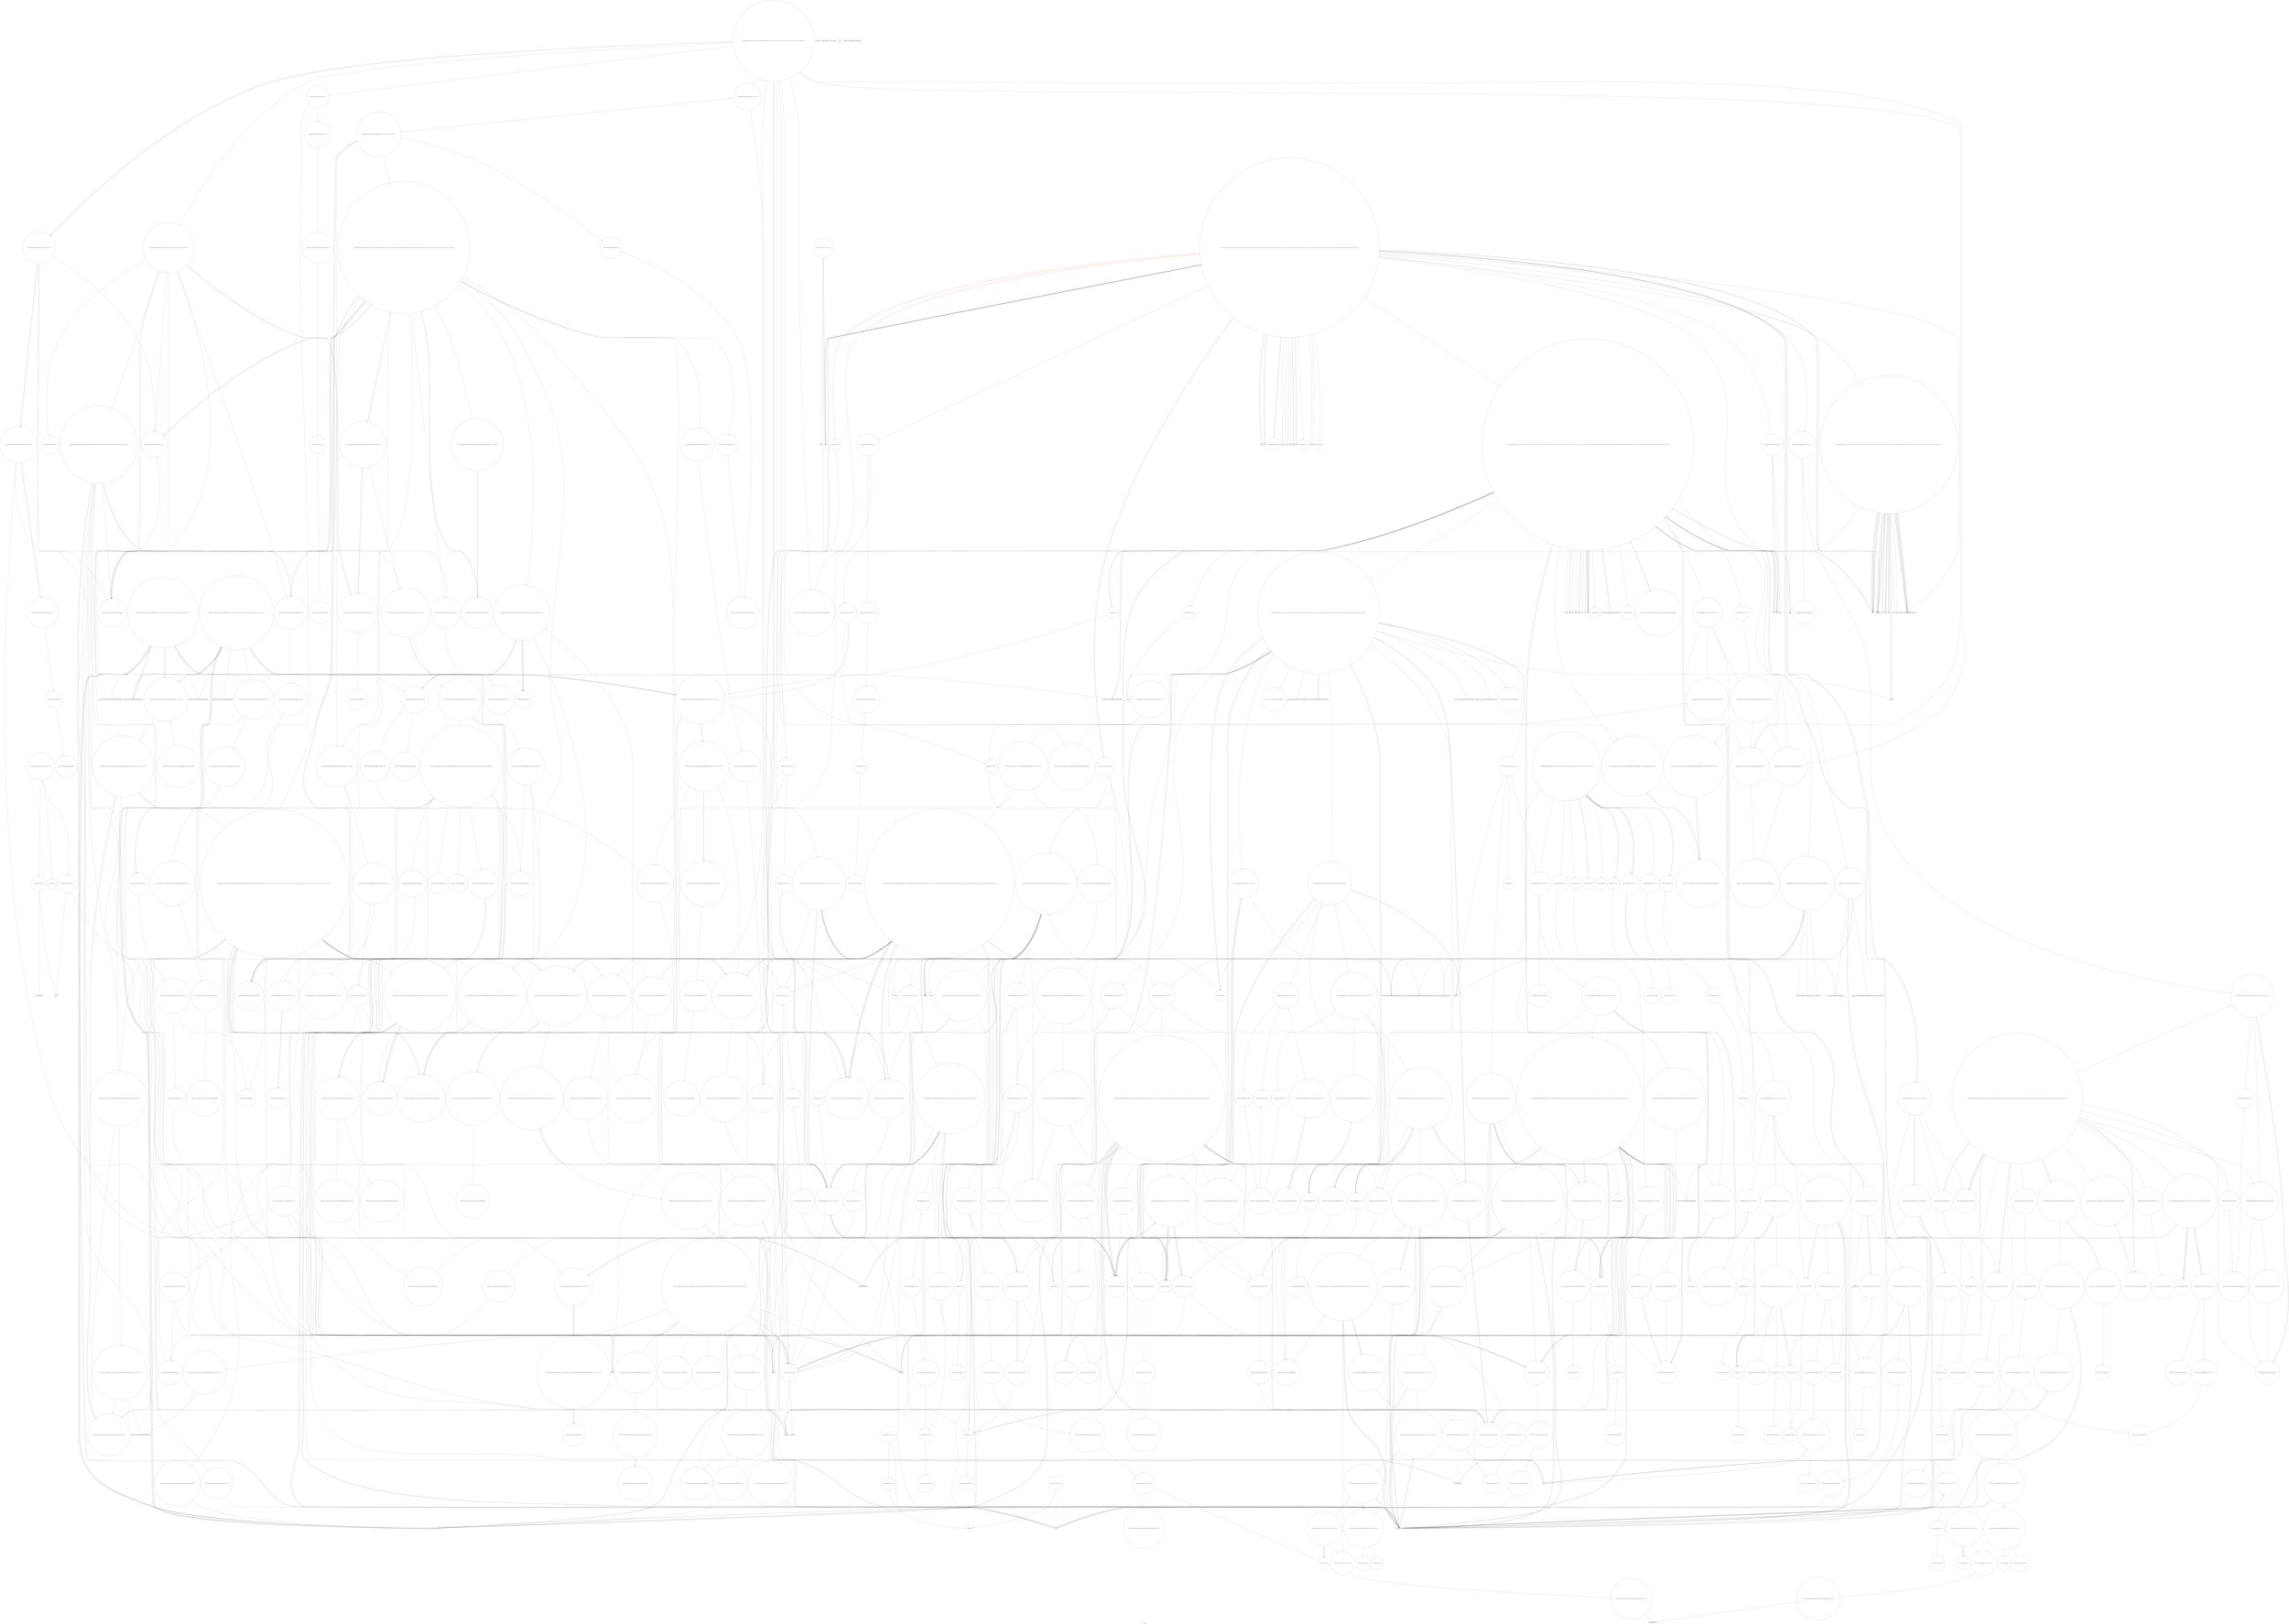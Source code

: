 digraph "Call Graph" {
	label="Call Graph";

	Node0x5564b5d7f140 [shape=record,shape=circle,label="{__cxx_global_var_init|{<s0>1|<s1>2}}"];
	Node0x5564b5d7f140:s0 -> Node0x5564b5d7f1c0[color=black];
	Node0x5564b5d7f140:s1 -> Node0x5564b67ea280[color=black];
	Node0x5564b67f3ec0 [shape=record,shape=circle,label="{_ZNSt12_Vector_baseIiSaIiEEC2ERKS0_|{<s0>951}}"];
	Node0x5564b67f3ec0:s0 -> Node0x5564b67f38c0[color=black];
	Node0x5564b67f9560 [shape=record,shape=circle,label="{_ZNSt18_Bit_iterator_base7_M_incrEl}"];
	Node0x5564b67f6be0 [shape=record,shape=circle,label="{_ZNSt6vectorIS_IiSaIiEESaIS1_EE20_M_allocate_and_copyISt13move_iteratorIPS1_EEES6_mT_S8_|{<s0>596|<s1>597|<s2>598|<s3>599|<s4>600|<s5>601|<s6>602|<s7>603|<s8>604|<s9>605|<s10>606}}"];
	Node0x5564b67f6be0:s0 -> Node0x5564b67f6e60[color=black];
	Node0x5564b67f6be0:s1 -> Node0x5564b67ecf20[color=black];
	Node0x5564b67f6be0:s2 -> Node0x5564b67ecf20[color=black];
	Node0x5564b67f6be0:s3 -> Node0x5564b67f6460[color=black];
	Node0x5564b67f6be0:s4 -> Node0x5564b67f6ee0[color=black];
	Node0x5564b67f6be0:s5 -> Node0x5564b67f0a40[color=black];
	Node0x5564b67f6be0:s6 -> Node0x5564b67f6760[color=black];
	Node0x5564b67f6be0:s7 -> Node0x5564b67f1dc0[color=black];
	Node0x5564b67f6be0:s8 -> Node0x5564b67f1e40[color=black];
	Node0x5564b67f6be0:s9 -> Node0x5564b67f15c0[color=black];
	Node0x5564b67f6be0:s10 -> Node0x5564b67f09c0[color=black];
	Node0x5564b67ee220 [shape=record,shape=circle,label="{_ZNSt16allocator_traitsISaINSt7__cxx1112basic_stringIcSt11char_traitsIcESaIcEEEEE8allocateERS6_m|{<s0>463}}"];
	Node0x5564b67ee220:s0 -> Node0x5564b67ee2a0[color=black];
	Node0x5564b67ec080 [shape=record,shape=circle,label="{_ZNSt6vectorIiSaIiEEixEm}"];
	Node0x5564b67eaf00 [shape=record,shape=circle,label="{_ZNSt6vectorINSt7__cxx1112basic_stringIcSt11char_traitsIcESaIcEEESaIS5_EE9push_backEOS5_|{<s0>74|<s1>75}}"];
	Node0x5564b67eaf00:s0 -> Node0x5564b67f8560[color=black];
	Node0x5564b67eaf00:s1 -> Node0x5564b67f84e0[color=black];
	Node0x5564b67f2340 [shape=record,shape=circle,label="{_ZNSt12_Vector_baseIP3JobSaIS1_EE12_Vector_implD2Ev|{<s0>840}}"];
	Node0x5564b67f2340:s0 -> Node0x5564b67f24c0[color=black];
	Node0x5564b67f79e0 [shape=record,shape=circle,label="{_ZN9__gnu_cxx17__normal_iteratorIPKNSt7__cxx1112basic_stringIcSt11char_traitsIcESaIcEEESt6vectorIS6_SaIS6_EEEC2ERKS8_}"];
	Node0x5564b67ef020 [shape=record,shape=circle,label="{_ZNSt12_Vector_baseIiSaIiEE12_Vector_implD2Ev|{<s0>502}}"];
	Node0x5564b67ef020:s0 -> Node0x5564b67ec000[color=black];
	Node0x5564b67f06c0 [shape=record,shape=circle,label="{_ZN8RealCaseD0Ev|{<s0>381|<s1>382}}"];
	Node0x5564b67f06c0:s0 -> Node0x5564b67f0640[color=black];
	Node0x5564b67f06c0:s1 -> Node0x5564b67ed9a0[color=black];
	Node0x5564b67ecd20 [shape=record,shape=Mrecord,label="{strncat}"];
	Node0x5564b67f3140 [shape=record,shape=circle,label="{_ZSt32__make_move_if_noexcept_iteratorIP3JobSt13move_iteratorIPS1_EET0_PT_|{<s0>903}}"];
	Node0x5564b67f3140:s0 -> Node0x5564b67f36c0[color=black];
	Node0x5564b67f87e0 [shape=record,shape=circle,label="{_ZN9__gnu_cxx13new_allocatorIbEC2Ev}"];
	Node0x5564b67efe20 [shape=record,shape=circle,label="{_ZSt12__niter_baseIPiET_S1_}"];
	Node0x5564b67f14c0 [shape=record,shape=circle,label="{_ZN4CaseD0Ev|{<s0>410}}"];
	Node0x5564b67f14c0:s0 -> Node0x5564b67f15c0[color=black];
	Node0x5564b67edb20 [shape=record,shape=Mrecord,label="{fprintf}"];
	Node0x5564b5d7f1c0 [shape=record,shape=Mrecord,label="{_ZNSt8ios_base4InitC1Ev}"];
	Node0x5564b67f3f40 [shape=record,shape=circle,label="{_ZSt18__do_alloc_on_moveISaIiEEvRT_S2_St17integral_constantIbLb1EE|{<s0>952}}"];
	Node0x5564b67f3f40:s0 -> Node0x5564b67f7660[color=black];
	Node0x5564b67f95e0 [shape=record,shape=circle,label="{_ZSt8__fill_aIPmiEN9__gnu_cxx11__enable_ifIXsr11__is_scalarIT0_EE7__valueEvE6__typeET_S6_RKS3_}"];
	Node0x5564b67f6c60 [shape=record,shape=circle,label="{_ZSt32__make_move_if_noexcept_iteratorISt6vectorIiSaIiEESt13move_iteratorIPS2_EET0_PT_|{<s0>607}}"];
	Node0x5564b67f6c60:s0 -> Node0x5564b67f7960[color=black];
	Node0x5564b67ee2a0 [shape=record,shape=circle,label="{_ZN9__gnu_cxx13new_allocatorINSt7__cxx1112basic_stringIcSt11char_traitsIcESaIcEEEE8allocateEmPKv|{<s0>464|<s1>465|<s2>466}}"];
	Node0x5564b67ee2a0:s0 -> Node0x5564b67ee120[color=black];
	Node0x5564b67ee2a0:s1 -> Node0x5564b67ee320[color=black];
	Node0x5564b67ee2a0:s2 -> Node0x5564b67ed8a0[color=black];
	Node0x5564b67ec100 [shape=record,shape=circle,label="{__cxx_global_var_init.30|{<s0>299|<s1>300}}"];
	Node0x5564b67ec100:s0 -> Node0x5564b67ea380[color=black];
	Node0x5564b67ec100:s1 -> Node0x5564b67ea280[color=black];
	Node0x5564b67eaf80 [shape=record,shape=Mrecord,label="{_ZNSt7__cxx1112basic_stringIcSt11char_traitsIcESaIcEEC1ERKS4_mm}"];
	Node0x5564b67f23c0 [shape=record,shape=circle,label="{_ZNSt16allocator_traitsISaIP3JobEE10deallocateERS2_PS1_m|{<s0>841}}"];
	Node0x5564b67f23c0:s0 -> Node0x5564b67f2440[color=black];
	Node0x5564b67f7a60 [shape=record,shape=circle,label="{_ZNSt6vectorIS_IiSaIiEESaIS1_EE12emplace_backIJS1_EEEvDpOT_|{<s0>650|<s1>651|<s2>652|<s3>653|<s4>654}}"];
	Node0x5564b67f7a60:s0 -> Node0x5564b67f7460[color=black];
	Node0x5564b67f7a60:s1 -> Node0x5564b67f7ae0[color=black];
	Node0x5564b67f7a60:s2 -> Node0x5564b67f7be0[color=black];
	Node0x5564b67f7a60:s3 -> Node0x5564b67f7460[color=black];
	Node0x5564b67f7a60:s4 -> Node0x5564b67f7b60[color=black];
	Node0x5564b67ef0a0 [shape=record,shape=circle,label="{_ZNSt16allocator_traitsISaIiEE10deallocateERS0_Pim|{<s0>503}}"];
	Node0x5564b67ef0a0:s0 -> Node0x5564b67ef120[color=black];
	Node0x5564b67f0740 [shape=record,shape=circle,label="{_ZN6Result5clearEv|{<s0>383}}"];
	Node0x5564b67f0740:s0 -> Node0x5564b67f07c0[color=black];
	Node0x5564b67ecda0 [shape=record,shape=Mrecord,label="{freopen}"];
	Node0x5564b67f31c0 [shape=record,shape=circle,label="{_ZSt18uninitialized_copyISt13move_iteratorIPP3JobES3_ET0_T_S6_S5_|{<s0>904|<s1>905|<s2>906}}"];
	Node0x5564b67f31c0:s0 -> Node0x5564b67ecf20[color=black];
	Node0x5564b67f31c0:s1 -> Node0x5564b67ecf20[color=black];
	Node0x5564b67f31c0:s2 -> Node0x5564b67f3240[color=black];
	Node0x5564b67f8860 [shape=record,shape=circle,label="{_ZN9__gnu_cxx13new_allocatorIbED2Ev}"];
	Node0x5564b67efea0 [shape=record,shape=circle,label="{_ZNSt11__copy_moveILb1ELb1ESt26random_access_iterator_tagE8__copy_mIiEEPT_PKS3_S6_S4_|{<s0>576}}"];
	Node0x5564b67efea0:s0 -> Node0x5564b67eff20[color=black];
	Node0x5564b67f1540 [shape=record,shape=Mrecord,label="{__cxa_pure_virtual}"];
	Node0x5564b67edba0 [shape=record,shape=Mrecord,label="{getpid}"];
	Node0x5564b67ea200 [shape=record,shape=Mrecord,label="{_ZNSt8ios_base4InitD1Ev}"];
	Node0x5564b67f3fc0 [shape=record,shape=circle,label="{_ZNKSt6vectorIiSaIiEE8capacityEv}"];
	Node0x5564b67f9660 [shape=record,shape=circle,label="{_ZSt12__niter_baseIPmET_S1_}"];
	Node0x5564b67f6ce0 [shape=record,shape=circle,label="{_ZNSt16allocator_traitsISaISt6vectorIiSaIiEEEE8max_sizeERKS3_|{<s0>608}}"];
	Node0x5564b67f6ce0:s0 -> Node0x5564b67f6de0[color=black];
	Node0x5564b67ee320 [shape=record,shape=Mrecord,label="{_ZSt17__throw_bad_allocv}"];
	Node0x5564b67ec180 [shape=record,shape=circle,label="{__cxx_global_array_dtor|{<s0>301}}"];
	Node0x5564b67ec180:s0 -> Node0x5564b67ea700[color=black];
	Node0x5564b67eb000 [shape=record,shape=Mrecord,label="{_ZNSt7__cxx1112basic_stringIcSt11char_traitsIcESaIcEED1Ev}"];
	Node0x5564b67f2440 [shape=record,shape=circle,label="{_ZN9__gnu_cxx13new_allocatorIP3JobE10deallocateEPS2_m|{<s0>842}}"];
	Node0x5564b67f2440:s0 -> Node0x5564b67ed9a0[color=black];
	Node0x5564b67f7ae0 [shape=record,shape=circle,label="{_ZNSt16allocator_traitsISaISt6vectorIiSaIiEEEE9constructIS2_JS2_EEEvRS3_PT_DpOT0_|{<s0>655|<s1>656}}"];
	Node0x5564b67f7ae0:s0 -> Node0x5564b67f7460[color=black];
	Node0x5564b67f7ae0:s1 -> Node0x5564b67f7c60[color=black];
	Node0x5564b67ef120 [shape=record,shape=circle,label="{_ZN9__gnu_cxx13new_allocatorIiE10deallocateEPim|{<s0>504}}"];
	Node0x5564b67ef120:s0 -> Node0x5564b67ed9a0[color=black];
	Node0x5564b67f07c0 [shape=record,shape=circle,label="{_ZNSt6vectorINSt7__cxx1112basic_stringIcSt11char_traitsIcESaIcEEESaIS5_EE5clearEv|{<s0>384}}"];
	Node0x5564b67f07c0:s0 -> Node0x5564b67f0840[color=black];
	Node0x5564b67ece20 [shape=record,shape=Mrecord,label="{fopen}"];
	Node0x5564b67f3240 [shape=record,shape=circle,label="{_ZNSt20__uninitialized_copyILb1EE13__uninit_copyISt13move_iteratorIPP3JobES5_EET0_T_S8_S7_|{<s0>907|<s1>908|<s2>909}}"];
	Node0x5564b67f3240:s0 -> Node0x5564b67ecf20[color=black];
	Node0x5564b67f3240:s1 -> Node0x5564b67ecf20[color=black];
	Node0x5564b67f3240:s2 -> Node0x5564b67f32c0[color=black];
	Node0x5564b67f88e0 [shape=record,shape=circle,label="{_ZNSt6vectorIbSaIbEEC2EmRKbRKS0_|{<s0>744|<s1>745|<s2>746|<s3>747|<s4>748}}"];
	Node0x5564b67f88e0:s0 -> Node0x5564b67f8960[color=black];
	Node0x5564b67f88e0:s1 -> Node0x5564b67f89e0[color=black];
	Node0x5564b67f88e0:s2 -> Node0x5564b67f8ae0[color=black];
	Node0x5564b67f88e0:s3 -> Node0x5564b67f8a60[color=black];
	Node0x5564b67f88e0:s4 -> Node0x5564b67f8b60[color=black];
	Node0x5564b67eff20 [shape=record,shape=Mrecord,label="{llvm.memmove.p0i8.p0i8.i64}"];
	Node0x5564b67f15c0 [shape=record,shape=Mrecord,label="{llvm.trap}"];
	Node0x5564b67edc20 [shape=record,shape=circle,label="{main|{<s0>215|<s1>216|<s2>217|<s3>218|<s4>219|<s5>220|<s6>221|<s7>222|<s8>223|<s9>224|<s10>225|<s11>226|<s12>227|<s13>228|<s14>229|<s15>230|<s16>231|<s17>232|<s18>233|<s19>234|<s20>235|<s21>236|<s22>237|<s23>238|<s24>239|<s25>240|<s26>241|<s27>242|<s28>243|<s29>244|<s30>245|<s31>246|<s32>247|<s33>248|<s34>249|<s35>250|<s36>251|<s37>252|<s38>1005|<s39>1006|<s40>1007|<s41>1008|<s42>1009|<s43>1010}}"];
	Node0x5564b67edc20:s0 -> Node0x5564b67eb880[color=black];
	Node0x5564b67edc20:s1 -> Node0x5564b67edca0[color=black];
	Node0x5564b67edc20:s2 -> Node0x5564b67edca0[color=black];
	Node0x5564b67edc20:s3 -> Node0x5564b67edda0[color=black];
	Node0x5564b67edc20:s4 -> Node0x5564b67edd20[color=black];
	Node0x5564b67edc20:s5 -> Node0x5564b67eb000[color=black];
	Node0x5564b67edc20:s6 -> Node0x5564b67eb000[color=black];
	Node0x5564b67edc20:s7 -> Node0x5564b67ede20[color=black];
	Node0x5564b67edc20:s8 -> Node0x5564b67eca20[color=black];
	Node0x5564b67edc20:s9 -> Node0x5564b67ecb20[color=black];
	Node0x5564b67edc20:s10 -> Node0x5564b67ecc20[color=black];
	Node0x5564b67edc20:s11 -> Node0x5564b67edea0[color=black];
	Node0x5564b67edc20:s12 -> Node0x5564b67edf20[color=black];
	Node0x5564b67edc20:s13 -> Node0x5564b67edfa0[color=black];
	Node0x5564b67edc20:s14 -> Node0x5564b67edb20[color=black];
	Node0x5564b67edc20:s15 -> Node0x5564b67ebd00[color=black];
	Node0x5564b67edc20:s16 -> Node0x5564b67ee020[color=black];
	Node0x5564b67edc20:s17 -> Node0x5564b67ee0a0[color=black];
	Node0x5564b67edc20:s18 -> Node0x5564b67eb900[color=black];
	Node0x5564b67edc20:s19 -> Node0x5564b67edb20[color=black];
	Node0x5564b67edc20:s20 -> Node0x5564b67eb980[color=black];
	Node0x5564b67edc20:s21 -> Node0x5564b67eba00[color=black];
	Node0x5564b67edc20:s22 -> Node0x5564b67edea0[color=black];
	Node0x5564b67edc20:s23 -> Node0x5564b67ecea0[color=black];
	Node0x5564b67edc20:s24 -> Node0x5564b67eba80[color=black];
	Node0x5564b67edc20:s25 -> Node0x5564b67ede20[color=black];
	Node0x5564b67edc20:s26 -> Node0x5564b67edb20[color=black];
	Node0x5564b67edc20:s27 -> Node0x5564b67edfa0[color=black];
	Node0x5564b67edc20:s28 -> Node0x5564b67ebb00[color=black];
	Node0x5564b67edc20:s29 -> Node0x5564b67ebb80[color=black];
	Node0x5564b67edc20:s30 -> Node0x5564b67edb20[color=black];
	Node0x5564b67edc20:s31 -> Node0x5564b67eba00[color=black];
	Node0x5564b67edc20:s32 -> Node0x5564b67ebb00[color=black];
	Node0x5564b67edc20:s33 -> Node0x5564b67ebc00[color=black];
	Node0x5564b67edc20:s34 -> Node0x5564b67ebc80[color=black];
	Node0x5564b67edc20:s35 -> Node0x5564b67ed020[color=black];
	Node0x5564b67edc20:s36 -> Node0x5564b67ecc20[color=black];
	Node0x5564b67edc20:s37 -> Node0x5564b67ebd00[color=black];
	Node0x5564b67edc20:s38 -> Node0x5564b67f06c0[color=red];
	Node0x5564b67edc20:s39 -> Node0x5564b67f14c0[color=red];
	Node0x5564b67edc20:s40 -> Node0x5564b67f06c0[color=red];
	Node0x5564b67edc20:s41 -> Node0x5564b67f14c0[color=red];
	Node0x5564b67edc20:s42 -> Node0x5564b67f1140[color=red];
	Node0x5564b67edc20:s43 -> Node0x5564b67f12c0[color=red];
	Node0x5564b67ea280 [shape=record,shape=Mrecord,label="{__cxa_atexit}"];
	Node0x5564b67f4040 [shape=record,shape=circle,label="{_ZNSt6vectorIiSaIiEE20_M_allocate_and_copyISt13move_iteratorIPiEEES4_mT_S6_|{<s0>953|<s1>954|<s2>955|<s3>956|<s4>957|<s5>958|<s6>959|<s7>960|<s8>961|<s9>962|<s10>963}}"];
	Node0x5564b67f4040:s0 -> Node0x5564b67ef520[color=black];
	Node0x5564b67f4040:s1 -> Node0x5564b67ecf20[color=black];
	Node0x5564b67f4040:s2 -> Node0x5564b67ecf20[color=black];
	Node0x5564b67f4040:s3 -> Node0x5564b67eeda0[color=black];
	Node0x5564b67f4040:s4 -> Node0x5564b67efa20[color=black];
	Node0x5564b67f4040:s5 -> Node0x5564b67f0a40[color=black];
	Node0x5564b67f4040:s6 -> Node0x5564b67eefa0[color=black];
	Node0x5564b67f4040:s7 -> Node0x5564b67f1dc0[color=black];
	Node0x5564b67f4040:s8 -> Node0x5564b67f1e40[color=black];
	Node0x5564b67f4040:s9 -> Node0x5564b67f15c0[color=black];
	Node0x5564b67f4040:s10 -> Node0x5564b67f09c0[color=black];
	Node0x5564b67f96e0 [shape=record,shape=circle,label="{_ZNSt13_Bvector_baseISaIbEE13_M_deallocateEv|{<s0>790|<s1>791|<s2>792|<s3>793|<s4>794}}"];
	Node0x5564b67f96e0:s0 -> Node0x5564b67f8ae0[color=black];
	Node0x5564b67f96e0:s1 -> Node0x5564b67f9860[color=black];
	Node0x5564b67f96e0:s2 -> Node0x5564b67f8ee0[color=black];
	Node0x5564b67f96e0:s3 -> Node0x5564b67ecf20[color=black];
	Node0x5564b67f96e0:s4 -> Node0x5564b67ecf20[color=black];
	Node0x5564b67f6d60 [shape=record,shape=circle,label="{_ZNKSt12_Vector_baseISt6vectorIiSaIiEESaIS2_EE19_M_get_Tp_allocatorEv}"];
	Node0x5564b67ee3a0 [shape=record,shape=circle,label="{_ZSt22__uninitialized_copy_aISt13move_iteratorIPNSt7__cxx1112basic_stringIcSt11char_traitsIcESaIcEEEES7_S6_ET0_T_SA_S9_RSaIT1_E|{<s0>467|<s1>468|<s2>469}}"];
	Node0x5564b67ee3a0:s0 -> Node0x5564b67ecf20[color=black];
	Node0x5564b67ee3a0:s1 -> Node0x5564b67ecf20[color=black];
	Node0x5564b67ee3a0:s2 -> Node0x5564b67ee4a0[color=black];
	Node0x5564b67ec200 [shape=record,shape=circle,label="{_Z4initi|{<s0>302|<s1>303|<s2>304|<s3>305}}"];
	Node0x5564b67ec200:s0 -> Node0x5564b67ec280[color=black];
	Node0x5564b67ec200:s1 -> Node0x5564b67ec300[color=black];
	Node0x5564b67ec200:s2 -> Node0x5564b67ec380[color=black];
	Node0x5564b67ec200:s3 -> Node0x5564b67eb700[color=black];
	Node0x5564b67eb080 [shape=record,shape=circle,label="{_ZNSt6vectorINSt7__cxx1112basic_stringIcSt11char_traitsIcESaIcEEESaIS5_EED2Ev|{<s0>76|<s1>77|<s2>78|<s3>79|<s4>80}}"];
	Node0x5564b67eb080:s0 -> Node0x5564b67f0940[color=black];
	Node0x5564b67eb080:s1 -> Node0x5564b67f08c0[color=black];
	Node0x5564b67eb080:s2 -> Node0x5564b67f82e0[color=black];
	Node0x5564b67eb080:s3 -> Node0x5564b67f82e0[color=black];
	Node0x5564b67eb080:s4 -> Node0x5564b67f09c0[color=black];
	Node0x5564b67f24c0 [shape=record,shape=circle,label="{_ZNSaIP3JobED2Ev|{<s0>843}}"];
	Node0x5564b67f24c0:s0 -> Node0x5564b67f2540[color=black];
	Node0x5564b67f7b60 [shape=record,shape=circle,label="{_ZNSt6vectorIS_IiSaIiEESaIS1_EE17_M_realloc_insertIJS1_EEEvN9__gnu_cxx17__normal_iteratorIPS1_S3_EEDpOT_|{<s0>657|<s1>658|<s2>659|<s3>660|<s4>661|<s5>662|<s6>663|<s7>664|<s8>665|<s9>666|<s10>667|<s11>668|<s12>669|<s13>670|<s14>671|<s15>672|<s16>673|<s17>674|<s18>675|<s19>676|<s20>677|<s21>678|<s22>679}}"];
	Node0x5564b67f7b60:s0 -> Node0x5564b67f7ce0[color=black];
	Node0x5564b67f7b60:s1 -> Node0x5564b67f7de0[color=black];
	Node0x5564b67f7b60:s2 -> Node0x5564b67f7d60[color=black];
	Node0x5564b67f7b60:s3 -> Node0x5564b67f6e60[color=black];
	Node0x5564b67f7b60:s4 -> Node0x5564b67f7460[color=black];
	Node0x5564b67f7b60:s5 -> Node0x5564b67f7ae0[color=black];
	Node0x5564b67f7b60:s6 -> Node0x5564b67f7ee0[color=black];
	Node0x5564b67f7b60:s7 -> Node0x5564b67f6460[color=black];
	Node0x5564b67f7b60:s8 -> Node0x5564b67f7e60[color=black];
	Node0x5564b67f7b60:s9 -> Node0x5564b67f7ee0[color=black];
	Node0x5564b67f7b60:s10 -> Node0x5564b67f6460[color=black];
	Node0x5564b67f7b60:s11 -> Node0x5564b67f7e60[color=black];
	Node0x5564b67f7b60:s12 -> Node0x5564b67f0a40[color=black];
	Node0x5564b67f7b60:s13 -> Node0x5564b67f7f60[color=black];
	Node0x5564b67f7b60:s14 -> Node0x5564b67f1e40[color=black];
	Node0x5564b67f7b60:s15 -> Node0x5564b67f6460[color=black];
	Node0x5564b67f7b60:s16 -> Node0x5564b67f63e0[color=black];
	Node0x5564b67f7b60:s17 -> Node0x5564b67f6760[color=black];
	Node0x5564b67f7b60:s18 -> Node0x5564b67f1dc0[color=black];
	Node0x5564b67f7b60:s19 -> Node0x5564b67f6460[color=black];
	Node0x5564b67f7b60:s20 -> Node0x5564b67f63e0[color=black];
	Node0x5564b67f7b60:s21 -> Node0x5564b67f6760[color=black];
	Node0x5564b67f7b60:s22 -> Node0x5564b67f09c0[color=black];
	Node0x5564b67ef1a0 [shape=record,shape=circle,label="{_ZN9__gnu_cxx13new_allocatorIiED2Ev}"];
	Node0x5564b67f0840 [shape=record,shape=circle,label="{_ZNSt6vectorINSt7__cxx1112basic_stringIcSt11char_traitsIcESaIcEEESaIS5_EE15_M_erase_at_endEPS5_|{<s0>385|<s1>386|<s2>387}}"];
	Node0x5564b67f0840:s0 -> Node0x5564b67f0940[color=black];
	Node0x5564b67f0840:s1 -> Node0x5564b67f08c0[color=black];
	Node0x5564b67f0840:s2 -> Node0x5564b67f09c0[color=black];
	Node0x5564b67ecea0 [shape=record,shape=circle,label="{_Z10create_jobiP4Case|{<s0>152|<s1>153|<s2>154|<s3>155|<s4>156|<s5>157|<s6>158|<s7>159|<s8>160|<s9>161|<s10>162|<s11>163|<s12>164|<s13>165|<s14>166|<s15>167|<s16>168|<s17>169|<s18>170|<s19>171|<s20>172|<s21>173|<s22>174|<s23>175|<s24>176|<s25>177|<s26>178|<s27>179|<s28>180|<s29>181|<s30>182|<s31>183|<s32>184|<s33>185|<s34>186|<s35>187|<s36>188|<s37>189|<s38>190|<s39>191|<s40>192|<s41>193|<s42>194|<s43>195|<s44>196|<s45>197|<s46>198|<s47>199|<s48>200|<s49>201|<s50>1004}}"];
	Node0x5564b67ecea0:s0 -> Node0x5564b67ecf20[color=black];
	Node0x5564b67ecea0:s1 -> Node0x5564b67ecfa0[color=black];
	Node0x5564b67ecea0:s2 -> Node0x5564b67ed020[color=black];
	Node0x5564b67ecea0:s3 -> Node0x5564b67ed0a0[color=black];
	Node0x5564b67ecea0:s4 -> Node0x5564b67ed120[color=black];
	Node0x5564b67ecea0:s5 -> Node0x5564b67ed1a0[color=black];
	Node0x5564b67ecea0:s6 -> Node0x5564b67ed020[color=black];
	Node0x5564b67ecea0:s7 -> Node0x5564b67ed0a0[color=black];
	Node0x5564b67ecea0:s8 -> Node0x5564b67ecf20[color=black];
	Node0x5564b67ecea0:s9 -> Node0x5564b67ed220[color=black];
	Node0x5564b67ecea0:s10 -> Node0x5564b67ed2a0[color=black];
	Node0x5564b67ecea0:s11 -> Node0x5564b67ecda0[color=black];
	Node0x5564b67ecea0:s12 -> Node0x5564b67ed0a0[color=black];
	Node0x5564b67ecea0:s13 -> Node0x5564b67ed320[color=black];
	Node0x5564b67ecea0:s14 -> Node0x5564b67ed3a0[color=black];
	Node0x5564b67ecea0:s15 -> Node0x5564b67ed120[color=black];
	Node0x5564b67ecea0:s16 -> Node0x5564b67ed420[color=black];
	Node0x5564b67ecea0:s17 -> Node0x5564b67ed2a0[color=black];
	Node0x5564b67ecea0:s18 -> Node0x5564b67ed520[color=black];
	Node0x5564b67ecea0:s19 -> Node0x5564b67ed4a0[color=black];
	Node0x5564b67ecea0:s20 -> Node0x5564b67ed5a0[color=black];
	Node0x5564b67ecea0:s21 -> Node0x5564b67ed620[color=black];
	Node0x5564b67ecea0:s22 -> Node0x5564b67ed4a0[color=black];
	Node0x5564b67ecea0:s23 -> Node0x5564b67ed6a0[color=black];
	Node0x5564b67ecea0:s24 -> Node0x5564b67eb200[color=black];
	Node0x5564b67ecea0:s25 -> Node0x5564b67ed4a0[color=black];
	Node0x5564b67ecea0:s26 -> Node0x5564b67ed4a0[color=black];
	Node0x5564b67ecea0:s27 -> Node0x5564b67eb000[color=black];
	Node0x5564b67ecea0:s28 -> Node0x5564b67eb000[color=black];
	Node0x5564b67ecea0:s29 -> Node0x5564b67ed4a0[color=black];
	Node0x5564b67ecea0:s30 -> Node0x5564b67ed720[color=black];
	Node0x5564b67ecea0:s31 -> Node0x5564b67ea980[color=black];
	Node0x5564b67ecea0:s32 -> Node0x5564b67eaa80[color=black];
	Node0x5564b67ecea0:s33 -> Node0x5564b67eaa00[color=black];
	Node0x5564b67ecea0:s34 -> Node0x5564b67ed7a0[color=black];
	Node0x5564b67ecea0:s35 -> Node0x5564b67ed6a0[color=black];
	Node0x5564b67ecea0:s36 -> Node0x5564b67ed7a0[color=black];
	Node0x5564b67ecea0:s37 -> Node0x5564b67eb200[color=black];
	Node0x5564b67ecea0:s38 -> Node0x5564b67ed4a0[color=black];
	Node0x5564b67ecea0:s39 -> Node0x5564b67ed4a0[color=black];
	Node0x5564b67ecea0:s40 -> Node0x5564b67eac00[color=black];
	Node0x5564b67ecea0:s41 -> Node0x5564b67ecc20[color=black];
	Node0x5564b67ecea0:s42 -> Node0x5564b67ed820[color=black];
	Node0x5564b67ecea0:s43 -> Node0x5564b67ed820[color=black];
	Node0x5564b67ecea0:s44 -> Node0x5564b67ed8a0[color=black];
	Node0x5564b67ecea0:s45 -> Node0x5564b67ed920[color=black];
	Node0x5564b67ecea0:s46 -> Node0x5564b67ed8a0[color=black];
	Node0x5564b67ecea0:s47 -> Node0x5564b67eda20[color=black];
	Node0x5564b67ecea0:s48 -> Node0x5564b67ed9a0[color=black];
	Node0x5564b67ecea0:s49 -> Node0x5564b67ed9a0[color=black];
	Node0x5564b67ecea0:s50 -> Node0x5564b67ec800[color=red];
	Node0x5564b67f32c0 [shape=record,shape=circle,label="{_ZSt4copyISt13move_iteratorIPP3JobES3_ET0_T_S6_S5_|{<s0>910|<s1>911|<s2>912|<s3>913|<s4>914}}"];
	Node0x5564b67f32c0:s0 -> Node0x5564b67ecf20[color=black];
	Node0x5564b67f32c0:s1 -> Node0x5564b67f33c0[color=black];
	Node0x5564b67f32c0:s2 -> Node0x5564b67ecf20[color=black];
	Node0x5564b67f32c0:s3 -> Node0x5564b67f33c0[color=black];
	Node0x5564b67f32c0:s4 -> Node0x5564b67f3340[color=black];
	Node0x5564b67f8960 [shape=record,shape=circle,label="{_ZNSt13_Bvector_baseISaIbEEC2ERKS0_|{<s0>749|<s1>750|<s2>751|<s3>752}}"];
	Node0x5564b67f8960:s0 -> Node0x5564b67f8be0[color=black];
	Node0x5564b67f8960:s1 -> Node0x5564b67f8c60[color=black];
	Node0x5564b67f8960:s2 -> Node0x5564b67f8ce0[color=black];
	Node0x5564b67f8960:s3 -> Node0x5564b67f8ce0[color=black];
	Node0x5564b67effa0 [shape=record,shape=circle,label="{_ZSt12__miter_baseIPiET_S1_}"];
	Node0x5564b67f1640 [shape=record,shape=circle,label="{_ZSt7forwardIiEOT_RNSt16remove_referenceIS0_E4typeE}"];
	Node0x5564b67edca0 [shape=record,shape=Mrecord,label="{signal}"];
	Node0x5564b67ea300 [shape=record,shape=circle,label="{_Z7PARSEVIRKNSt7__cxx1112basic_stringIcSt11char_traitsIcESaIcEEE|{<s0>3|<s1>4|<s2>5|<s3>6|<s4>7|<s5>8|<s6>9|<s7>10|<s8>11}}"];
	Node0x5564b67ea300:s0 -> Node0x5564b67ea380[color=black];
	Node0x5564b67ea300:s1 -> Node0x5564b67ea400[color=black];
	Node0x5564b67ea300:s2 -> Node0x5564b67ea500[color=black];
	Node0x5564b67ea300:s3 -> Node0x5564b67ea580[color=black];
	Node0x5564b67ea300:s4 -> Node0x5564b67ea600[color=black];
	Node0x5564b67ea300:s5 -> Node0x5564b67ea680[color=black];
	Node0x5564b67ea300:s6 -> Node0x5564b67ea680[color=black];
	Node0x5564b67ea300:s7 -> Node0x5564b67ea700[color=black];
	Node0x5564b67ea300:s8 -> Node0x5564b67ea700[color=black];
	Node0x5564b67f40c0 [shape=record,shape=circle,label="{_ZN9__gnu_cxx17__normal_iteratorIPiSt6vectorIiSaIiEEEC2ERKS1_}"];
	Node0x5564b67f9760 [shape=record,shape=circle,label="{_ZNSt13_Bvector_baseISaIbEE13_Bvector_implD2Ev|{<s0>795}}"];
	Node0x5564b67f9760:s0 -> Node0x5564b67f8ce0[color=black];
	Node0x5564b67f6de0 [shape=record,shape=circle,label="{_ZNK9__gnu_cxx13new_allocatorISt6vectorIiSaIiEEE8max_sizeEv}"];
	Node0x5564b67ee420 [shape=record,shape=circle,label="{_ZSt32__make_move_if_noexcept_iteratorINSt7__cxx1112basic_stringIcSt11char_traitsIcESaIcEEESt13move_iteratorIPS5_EET0_PT_|{<s0>470}}"];
	Node0x5564b67ee420:s0 -> Node0x5564b67ee9a0[color=black];
	Node0x5564b67ec280 [shape=record,shape=Mrecord,label="{__assert_fail}"];
	Node0x5564b67eb100 [shape=record,shape=circle,label="{_Z6SPLITSRKNSt7__cxx1112basic_stringIcSt11char_traitsIcESaIcEEES6_|{<s0>81|<s1>82|<s2>83|<s3>84|<s4>85|<s5>86|<s6>87|<s7>88|<s8>89|<s9>90|<s10>91|<s11>92|<s12>93|<s13>94}}"];
	Node0x5564b67eb100:s0 -> Node0x5564b67ead80[color=black];
	Node0x5564b67eb100:s1 -> Node0x5564b67eae00[color=black];
	Node0x5564b67eb100:s2 -> Node0x5564b67eb180[color=black];
	Node0x5564b67eb100:s3 -> Node0x5564b67eaf80[color=black];
	Node0x5564b67eb100:s4 -> Node0x5564b67eaf00[color=black];
	Node0x5564b67eb100:s5 -> Node0x5564b67eb000[color=black];
	Node0x5564b67eb100:s6 -> Node0x5564b67eb200[color=black];
	Node0x5564b67eb100:s7 -> Node0x5564b67eb000[color=black];
	Node0x5564b67eb100:s8 -> Node0x5564b67eaf80[color=black];
	Node0x5564b67eb100:s9 -> Node0x5564b67eaf00[color=black];
	Node0x5564b67eb100:s10 -> Node0x5564b67eb000[color=black];
	Node0x5564b67eb100:s11 -> Node0x5564b67eb000[color=black];
	Node0x5564b67eb100:s12 -> Node0x5564b67eb080[color=black];
	Node0x5564b67eb100:s13 -> Node0x5564b67eb080[color=black];
	Node0x5564b67f2540 [shape=record,shape=circle,label="{_ZN9__gnu_cxx13new_allocatorIP3JobED2Ev}"];
	Node0x5564b67f7be0 [shape=record,shape=circle,label="{_ZNSt6vectorIS_IiSaIiEESaIS1_EE3endEv|{<s0>680}}"];
	Node0x5564b67f7be0:s0 -> Node0x5564b67f7fe0[color=black];
	Node0x5564b67ef220 [shape=record,shape=circle,label="{_ZNSt16allocator_traitsISaIiEE9constructIiJRKiEEEvRS0_PT_DpOT0_|{<s0>505|<s1>506}}"];
	Node0x5564b67ef220:s0 -> Node0x5564b67ef3a0[color=black];
	Node0x5564b67ef220:s1 -> Node0x5564b67ef320[color=black];
	Node0x5564b67f08c0 [shape=record,shape=circle,label="{_ZSt8_DestroyIPNSt7__cxx1112basic_stringIcSt11char_traitsIcESaIcEEES5_EvT_S7_RSaIT0_E|{<s0>388}}"];
	Node0x5564b67f08c0:s0 -> Node0x5564b67f0b40[color=black];
	Node0x5564b67ecf20 [shape=record,shape=Mrecord,label="{llvm.memcpy.p0i8.p0i8.i64}"];
	Node0x5564b67f3340 [shape=record,shape=circle,label="{_ZSt14__copy_move_a2ILb1EPP3JobS2_ET1_T0_S4_S3_|{<s0>915|<s1>916|<s2>917|<s3>918}}"];
	Node0x5564b67f3340:s0 -> Node0x5564b67f34c0[color=black];
	Node0x5564b67f3340:s1 -> Node0x5564b67f34c0[color=black];
	Node0x5564b67f3340:s2 -> Node0x5564b67f34c0[color=black];
	Node0x5564b67f3340:s3 -> Node0x5564b67f3440[color=black];
	Node0x5564b67f89e0 [shape=record,shape=circle,label="{_ZNSt6vectorIbSaIbEE13_M_initializeEm|{<s0>753|<s1>754|<s2>755|<s3>756|<s4>757|<s5>758|<s6>759|<s7>760|<s8>761}}"];
	Node0x5564b67f89e0:s0 -> Node0x5564b67f90e0[color=black];
	Node0x5564b67f89e0:s1 -> Node0x5564b67f9160[color=black];
	Node0x5564b67f89e0:s2 -> Node0x5564b67f91e0[color=black];
	Node0x5564b67f89e0:s3 -> Node0x5564b67f9260[color=black];
	Node0x5564b67f89e0:s4 -> Node0x5564b67ecf20[color=black];
	Node0x5564b67f89e0:s5 -> Node0x5564b67f9260[color=black];
	Node0x5564b67f89e0:s6 -> Node0x5564b67ecf20[color=black];
	Node0x5564b67f89e0:s7 -> Node0x5564b67f92e0[color=black];
	Node0x5564b67f89e0:s8 -> Node0x5564b67ecf20[color=black];
	Node0x5564b67f0020 [shape=record,shape=circle,label="{_ZNKSt13move_iteratorIPiE4baseEv}"];
	Node0x5564b67f16c0 [shape=record,shape=circle,label="{_ZNSt6vectorINSt7__cxx1112basic_stringIcSt11char_traitsIcESaIcEEESaIS5_EE9push_backERKS5_|{<s0>411|<s1>412|<s2>413}}"];
	Node0x5564b67f16c0:s0 -> Node0x5564b67f1740[color=black];
	Node0x5564b67f16c0:s1 -> Node0x5564b67f1840[color=black];
	Node0x5564b67f16c0:s2 -> Node0x5564b67f17c0[color=black];
	Node0x5564b67edd20 [shape=record,shape=circle,label="{_Z5PARSEIiET_RKNSt7__cxx1112basic_stringIcSt11char_traitsIcESaIcEEE|{<s0>253|<s1>254|<s2>255|<s3>256|<s4>257|<s5>258|<s6>259}}"];
	Node0x5564b67edd20:s0 -> Node0x5564b67ea400[color=black];
	Node0x5564b67edd20:s1 -> Node0x5564b67ea500[color=black];
	Node0x5564b67edd20:s2 -> Node0x5564b67f9ce0[color=black];
	Node0x5564b67edd20:s3 -> Node0x5564b67f9d60[color=black];
	Node0x5564b67edd20:s4 -> Node0x5564b67f9de0[color=black];
	Node0x5564b67edd20:s5 -> Node0x5564b67ea680[color=black];
	Node0x5564b67edd20:s6 -> Node0x5564b67ea680[color=black];
	Node0x5564b67ea380 [shape=record,shape=circle,label="{_ZNSt6vectorIiSaIiEEC2Ev|{<s0>12|<s1>13}}"];
	Node0x5564b67ea380:s0 -> Node0x5564b67eeba0[color=black];
	Node0x5564b67ea380:s1 -> Node0x5564b67f09c0[color=black];
	Node0x5564b67f4140 [shape=record,shape=circle,label="{_ZNSt6vectorIiSaIiEE8_M_eraseEN9__gnu_cxx17__normal_iteratorIPiS1_EE|{<s0>964|<s1>965|<s2>966|<s3>967|<s4>968|<s5>969|<s6>970|<s7>971|<s8>972}}"];
	Node0x5564b67f4140:s0 -> Node0x5564b67ec680[color=black];
	Node0x5564b67f4140:s1 -> Node0x5564b67f02c0[color=black];
	Node0x5564b67f4140:s2 -> Node0x5564b67f0240[color=black];
	Node0x5564b67f4140:s3 -> Node0x5564b67ec680[color=black];
	Node0x5564b67f4140:s4 -> Node0x5564b67f02c0[color=black];
	Node0x5564b67f4140:s5 -> Node0x5564b67ecf20[color=black];
	Node0x5564b67f4140:s6 -> Node0x5564b67f42c0[color=black];
	Node0x5564b67f4140:s7 -> Node0x5564b67ef6a0[color=black];
	Node0x5564b67f4140:s8 -> Node0x5564b67ecf20[color=black];
	Node0x5564b67f97e0 [shape=record,shape=Mrecord,label="{__cxa_call_unexpected}"];
	Node0x5564b67f6e60 [shape=record,shape=circle,label="{_ZNSt12_Vector_baseISt6vectorIiSaIiEESaIS2_EE11_M_allocateEm|{<s0>609}}"];
	Node0x5564b67f6e60:s0 -> Node0x5564b67f6f60[color=black];
	Node0x5564b67ee4a0 [shape=record,shape=circle,label="{_ZSt18uninitialized_copyISt13move_iteratorIPNSt7__cxx1112basic_stringIcSt11char_traitsIcESaIcEEEES7_ET0_T_SA_S9_|{<s0>471|<s1>472|<s2>473}}"];
	Node0x5564b67ee4a0:s0 -> Node0x5564b67ecf20[color=black];
	Node0x5564b67ee4a0:s1 -> Node0x5564b67ecf20[color=black];
	Node0x5564b67ee4a0:s2 -> Node0x5564b67ee520[color=black];
	Node0x5564b67ec300 [shape=record,shape=circle,label="{_ZSt3minIiERKT_S2_S2_}"];
	Node0x5564b67eb180 [shape=record,shape=Mrecord,label="{_ZNKSt7__cxx1112basic_stringIcSt11char_traitsIcESaIcEE4findERKS4_m}"];
	Node0x5564b67f25c0 [shape=record,shape=circle,label="{_ZNSt6vectorIP3JobSaIS1_EE12emplace_backIJS1_EEEvDpOT_|{<s0>844|<s1>845|<s2>846|<s3>847|<s4>848}}"];
	Node0x5564b67f25c0:s0 -> Node0x5564b67f2740[color=black];
	Node0x5564b67f25c0:s1 -> Node0x5564b67f26c0[color=black];
	Node0x5564b67f25c0:s2 -> Node0x5564b67f2840[color=black];
	Node0x5564b67f25c0:s3 -> Node0x5564b67f2740[color=black];
	Node0x5564b67f25c0:s4 -> Node0x5564b67f27c0[color=black];
	Node0x5564b67f7c60 [shape=record,shape=circle,label="{_ZN9__gnu_cxx13new_allocatorISt6vectorIiSaIiEEE9constructIS3_JS3_EEEvPT_DpOT0_|{<s0>681|<s1>682}}"];
	Node0x5564b67f7c60:s0 -> Node0x5564b67f7460[color=black];
	Node0x5564b67f7c60:s1 -> Node0x5564b67f74e0[color=black];
	Node0x5564b67ef2a0 [shape=record,shape=circle,label="{_ZNSt6vectorIiSaIiEE17_M_realloc_insertIJRKiEEEvN9__gnu_cxx17__normal_iteratorIPiS1_EEDpOT_|{<s0>507|<s1>508|<s2>509|<s3>510|<s4>511|<s5>512|<s6>513|<s7>514|<s8>515|<s9>516|<s10>517|<s11>518|<s12>519|<s13>520|<s14>521|<s15>522|<s16>523|<s17>524|<s18>525|<s19>526|<s20>527|<s21>528|<s22>529}}"];
	Node0x5564b67ef2a0:s0 -> Node0x5564b67ef420[color=black];
	Node0x5564b67ef2a0:s1 -> Node0x5564b67ec600[color=black];
	Node0x5564b67ef2a0:s2 -> Node0x5564b67ef4a0[color=black];
	Node0x5564b67ef2a0:s3 -> Node0x5564b67ef520[color=black];
	Node0x5564b67ef2a0:s4 -> Node0x5564b67ef3a0[color=black];
	Node0x5564b67ef2a0:s5 -> Node0x5564b67ef220[color=black];
	Node0x5564b67ef2a0:s6 -> Node0x5564b67ef620[color=black];
	Node0x5564b67ef2a0:s7 -> Node0x5564b67eeda0[color=black];
	Node0x5564b67ef2a0:s8 -> Node0x5564b67ef5a0[color=black];
	Node0x5564b67ef2a0:s9 -> Node0x5564b67ef620[color=black];
	Node0x5564b67ef2a0:s10 -> Node0x5564b67eeda0[color=black];
	Node0x5564b67ef2a0:s11 -> Node0x5564b67ef5a0[color=black];
	Node0x5564b67ef2a0:s12 -> Node0x5564b67f0a40[color=black];
	Node0x5564b67ef2a0:s13 -> Node0x5564b67ef6a0[color=black];
	Node0x5564b67ef2a0:s14 -> Node0x5564b67f1e40[color=black];
	Node0x5564b67ef2a0:s15 -> Node0x5564b67eeda0[color=black];
	Node0x5564b67ef2a0:s16 -> Node0x5564b67eed20[color=black];
	Node0x5564b67ef2a0:s17 -> Node0x5564b67eefa0[color=black];
	Node0x5564b67ef2a0:s18 -> Node0x5564b67f1dc0[color=black];
	Node0x5564b67ef2a0:s19 -> Node0x5564b67eeda0[color=black];
	Node0x5564b67ef2a0:s20 -> Node0x5564b67eed20[color=black];
	Node0x5564b67ef2a0:s21 -> Node0x5564b67eefa0[color=black];
	Node0x5564b67ef2a0:s22 -> Node0x5564b67f09c0[color=black];
	Node0x5564b67f0940 [shape=record,shape=circle,label="{_ZNSt12_Vector_baseINSt7__cxx1112basic_stringIcSt11char_traitsIcESaIcEEESaIS5_EE19_M_get_Tp_allocatorEv}"];
	Node0x5564b67ecfa0 [shape=record,shape=Mrecord,label="{mkstemp}"];
	Node0x5564b67f33c0 [shape=record,shape=circle,label="{_ZSt12__miter_baseIPP3JobEDTcl12__miter_basecldtfp_4baseEEESt13move_iteratorIT_E|{<s0>919|<s1>920}}"];
	Node0x5564b67f33c0:s0 -> Node0x5564b67f3640[color=black];
	Node0x5564b67f33c0:s1 -> Node0x5564b67f35c0[color=black];
	Node0x5564b67f8a60 [shape=record,shape=circle,label="{_ZSt4fillIPmiEvT_S1_RKT0_|{<s0>762|<s1>763|<s2>764}}"];
	Node0x5564b67f8a60:s0 -> Node0x5564b67f9660[color=black];
	Node0x5564b67f8a60:s1 -> Node0x5564b67f9660[color=black];
	Node0x5564b67f8a60:s2 -> Node0x5564b67f95e0[color=black];
	Node0x5564b67f00a0 [shape=record,shape=circle,label="{_ZNSt13move_iteratorIPiEC2ES0_}"];
	Node0x5564b67f1740 [shape=record,shape=circle,label="{_ZNSt16allocator_traitsISaINSt7__cxx1112basic_stringIcSt11char_traitsIcESaIcEEEEE9constructIS5_JRKS5_EEEvRS6_PT_DpOT0_|{<s0>414|<s1>415}}"];
	Node0x5564b67f1740:s0 -> Node0x5564b67f1940[color=black];
	Node0x5564b67f1740:s1 -> Node0x5564b67f18c0[color=black];
	Node0x5564b67edda0 [shape=record,shape=circle,label="{_Z4LINEB5cxx11v|{<s0>260|<s1>261|<s2>262|<s3>263|<s4>264|<s5>265}}"];
	Node0x5564b67edda0:s0 -> Node0x5564b67f0ec0[color=black];
	Node0x5564b67edda0:s1 -> Node0x5564b67f13c0[color=black];
	Node0x5564b67edda0:s2 -> Node0x5564b67ea580[color=black];
	Node0x5564b67edda0:s3 -> Node0x5564b67ec280[color=black];
	Node0x5564b67edda0:s4 -> Node0x5564b67eb000[color=black];
	Node0x5564b67edda0:s5 -> Node0x5564b67eb000[color=black];
	Node0x5564b67ea400 [shape=record,shape=Mrecord,label="{_ZNSt7__cxx1119basic_istringstreamIcSt11char_traitsIcESaIcEEC1ERKNS_12basic_stringIcS2_S3_EESt13_Ios_Openmode}"];
	Node0x5564b67f41c0 [shape=record,shape=circle,label="{_ZN9__gnu_cxxmiIPKiSt6vectorIiSaIiEEEENS_17__normal_iteratorIT_T0_E15difference_typeERKS9_SC_|{<s0>973|<s1>974}}"];
	Node0x5564b67f41c0:s0 -> Node0x5564b67f44c0[color=black];
	Node0x5564b67f41c0:s1 -> Node0x5564b67f44c0[color=black];
	Node0x5564b67f9860 [shape=record,shape=circle,label="{_ZNSt16allocator_traitsISaImEE10deallocateERS0_Pmm|{<s0>796}}"];
	Node0x5564b67f9860:s0 -> Node0x5564b67f98e0[color=black];
	Node0x5564b67f6ee0 [shape=record,shape=circle,label="{_ZSt22__uninitialized_copy_aISt13move_iteratorIPSt6vectorIiSaIiEEES4_S3_ET0_T_S7_S6_RSaIT1_E|{<s0>610|<s1>611|<s2>612}}"];
	Node0x5564b67f6ee0:s0 -> Node0x5564b67ecf20[color=black];
	Node0x5564b67f6ee0:s1 -> Node0x5564b67ecf20[color=black];
	Node0x5564b67f6ee0:s2 -> Node0x5564b67f7060[color=black];
	Node0x5564b67ee520 [shape=record,shape=circle,label="{_ZNSt20__uninitialized_copyILb0EE13__uninit_copyISt13move_iteratorIPNSt7__cxx1112basic_stringIcSt11char_traitsIcESaIcEEEES9_EET0_T_SC_SB_|{<s0>474|<s1>475|<s2>476|<s3>477|<s4>478|<s5>479|<s6>480|<s7>481|<s8>482|<s9>483|<s10>484}}"];
	Node0x5564b67ee520:s0 -> Node0x5564b67ee5a0[color=black];
	Node0x5564b67ee520:s1 -> Node0x5564b67f0cc0[color=black];
	Node0x5564b67ee520:s2 -> Node0x5564b67ee6a0[color=black];
	Node0x5564b67ee520:s3 -> Node0x5564b67ee620[color=black];
	Node0x5564b67ee520:s4 -> Node0x5564b67ee720[color=black];
	Node0x5564b67ee520:s5 -> Node0x5564b67f0a40[color=black];
	Node0x5564b67ee520:s6 -> Node0x5564b67f0b40[color=black];
	Node0x5564b67ee520:s7 -> Node0x5564b67f1dc0[color=black];
	Node0x5564b67ee520:s8 -> Node0x5564b67f1e40[color=black];
	Node0x5564b67ee520:s9 -> Node0x5564b67f15c0[color=black];
	Node0x5564b67ee520:s10 -> Node0x5564b67f09c0[color=black];
	Node0x5564b67ec380 [shape=record,shape=circle,label="{_ZNSt6vectorIiSaIiEE7reserveEm|{<s0>306|<s1>307|<s2>308|<s3>309|<s4>310|<s5>311|<s6>312|<s7>313|<s8>314|<s9>315}}"];
	Node0x5564b67ec380:s0 -> Node0x5564b67ef720[color=black];
	Node0x5564b67ec380:s1 -> Node0x5564b67f1f40[color=black];
	Node0x5564b67ec380:s2 -> Node0x5564b67f3fc0[color=black];
	Node0x5564b67ec380:s3 -> Node0x5564b67ec480[color=black];
	Node0x5564b67ec380:s4 -> Node0x5564b67efaa0[color=black];
	Node0x5564b67ec380:s5 -> Node0x5564b67efaa0[color=black];
	Node0x5564b67ec380:s6 -> Node0x5564b67f4040[color=black];
	Node0x5564b67ec380:s7 -> Node0x5564b67eeda0[color=black];
	Node0x5564b67ec380:s8 -> Node0x5564b67eed20[color=black];
	Node0x5564b67ec380:s9 -> Node0x5564b67eefa0[color=black];
	Node0x5564b67eb200 [shape=record,shape=Mrecord,label="{_ZNKSt7__cxx1112basic_stringIcSt11char_traitsIcESaIcEE4sizeEv}"];
	Node0x5564b67f2640 [shape=record,shape=circle,label="{_ZSt4moveIRP3JobEONSt16remove_referenceIT_E4typeEOS4_}"];
	Node0x5564b67f7ce0 [shape=record,shape=circle,label="{_ZNKSt6vectorIS_IiSaIiEESaIS1_EE12_M_check_lenEmPKc|{<s0>683|<s1>684|<s2>685|<s3>686|<s4>687|<s5>688|<s6>689|<s7>690|<s8>691}}"];
	Node0x5564b67f7ce0:s0 -> Node0x5564b67f6a60[color=black];
	Node0x5564b67f7ce0:s1 -> Node0x5564b67f6b60[color=black];
	Node0x5564b67f7ce0:s2 -> Node0x5564b67f1f40[color=black];
	Node0x5564b67f7ce0:s3 -> Node0x5564b67f6b60[color=black];
	Node0x5564b67f7ce0:s4 -> Node0x5564b67f6b60[color=black];
	Node0x5564b67f7ce0:s5 -> Node0x5564b67f1fc0[color=black];
	Node0x5564b67f7ce0:s6 -> Node0x5564b67f6b60[color=black];
	Node0x5564b67f7ce0:s7 -> Node0x5564b67f6a60[color=black];
	Node0x5564b67f7ce0:s8 -> Node0x5564b67f6a60[color=black];
	Node0x5564b67ef320 [shape=record,shape=circle,label="{_ZN9__gnu_cxx13new_allocatorIiE9constructIiJRKiEEEvPT_DpOT0_|{<s0>530}}"];
	Node0x5564b67ef320:s0 -> Node0x5564b67ef3a0[color=black];
	Node0x5564b67f09c0 [shape=record,shape=circle,label="{__clang_call_terminate|{<s0>389|<s1>390}}"];
	Node0x5564b67f09c0:s0 -> Node0x5564b67f0a40[color=black];
	Node0x5564b67f09c0:s1 -> Node0x5564b67f0ac0[color=black];
	Node0x5564b67ed020 [shape=record,shape=Mrecord,label="{perror}"];
	Node0x5564b67f3440 [shape=record,shape=circle,label="{_ZSt13__copy_move_aILb1EPP3JobS2_ET1_T0_S4_S3_|{<s0>921}}"];
	Node0x5564b67f3440:s0 -> Node0x5564b67f3540[color=black];
	Node0x5564b67f8ae0 [shape=record,shape=circle,label="{_ZNKSt13_Bvector_baseISaIbEE13_Bvector_impl11_M_end_addrEv|{<s0>765}}"];
	Node0x5564b67f8ae0:s0 -> Node0x5564b67f91e0[color=black];
	Node0x5564b67f6160 [shape=record,shape=circle,label="{_ZN9__gnu_cxx13new_allocatorIiE7destroyIiEEvPT_}"];
	Node0x5564b67f17c0 [shape=record,shape=circle,label="{_ZNSt6vectorINSt7__cxx1112basic_stringIcSt11char_traitsIcESaIcEEESaIS5_EE17_M_realloc_insertIJRKS5_EEEvN9__gnu_cxx17__normal_iteratorIPS5_S7_EEDpOT_|{<s0>416|<s1>417|<s2>418|<s3>419|<s4>420|<s5>421|<s6>422|<s7>423|<s8>424|<s9>425|<s10>426|<s11>427|<s12>428|<s13>429|<s14>430|<s15>431|<s16>432|<s17>433|<s18>434|<s19>435|<s20>436|<s21>437|<s22>438}}"];
	Node0x5564b67f17c0:s0 -> Node0x5564b67f19c0[color=black];
	Node0x5564b67f17c0:s1 -> Node0x5564b67f1ac0[color=black];
	Node0x5564b67f17c0:s2 -> Node0x5564b67f1a40[color=black];
	Node0x5564b67f17c0:s3 -> Node0x5564b67f1b40[color=black];
	Node0x5564b67f17c0:s4 -> Node0x5564b67f1940[color=black];
	Node0x5564b67f17c0:s5 -> Node0x5564b67f1740[color=black];
	Node0x5564b67f17c0:s6 -> Node0x5564b67f1c40[color=black];
	Node0x5564b67f17c0:s7 -> Node0x5564b67f0940[color=black];
	Node0x5564b67f17c0:s8 -> Node0x5564b67f1bc0[color=black];
	Node0x5564b67f17c0:s9 -> Node0x5564b67f1c40[color=black];
	Node0x5564b67f17c0:s10 -> Node0x5564b67f0940[color=black];
	Node0x5564b67f17c0:s11 -> Node0x5564b67f1bc0[color=black];
	Node0x5564b67f17c0:s12 -> Node0x5564b67f0a40[color=black];
	Node0x5564b67f17c0:s13 -> Node0x5564b67f1cc0[color=black];
	Node0x5564b67f17c0:s14 -> Node0x5564b67f1e40[color=black];
	Node0x5564b67f17c0:s15 -> Node0x5564b67f0940[color=black];
	Node0x5564b67f17c0:s16 -> Node0x5564b67f08c0[color=black];
	Node0x5564b67f17c0:s17 -> Node0x5564b67f1d40[color=black];
	Node0x5564b67f17c0:s18 -> Node0x5564b67f1dc0[color=black];
	Node0x5564b67f17c0:s19 -> Node0x5564b67f0940[color=black];
	Node0x5564b67f17c0:s20 -> Node0x5564b67f08c0[color=black];
	Node0x5564b67f17c0:s21 -> Node0x5564b67f1d40[color=black];
	Node0x5564b67f17c0:s22 -> Node0x5564b67f09c0[color=black];
	Node0x5564b67ede20 [shape=record,shape=Mrecord,label="{time}"];
	Node0x5564b67ea480 [shape=record,shape=Mrecord,label="{__gxx_personality_v0}"];
	Node0x5564b67f4240 [shape=record,shape=circle,label="{_ZNKSt6vectorIiSaIiEE6cbeginEv|{<s0>975}}"];
	Node0x5564b67f4240:s0 -> Node0x5564b67f4540[color=black];
	Node0x5564b67f98e0 [shape=record,shape=circle,label="{_ZN9__gnu_cxx13new_allocatorImE10deallocateEPmm|{<s0>797}}"];
	Node0x5564b67f98e0:s0 -> Node0x5564b67ed9a0[color=black];
	Node0x5564b67f6f60 [shape=record,shape=circle,label="{_ZNSt16allocator_traitsISaISt6vectorIiSaIiEEEE8allocateERS3_m|{<s0>613}}"];
	Node0x5564b67f6f60:s0 -> Node0x5564b67f6fe0[color=black];
	Node0x5564b67ee5a0 [shape=record,shape=circle,label="{_ZStneIPNSt7__cxx1112basic_stringIcSt11char_traitsIcESaIcEEEEbRKSt13move_iteratorIT_ESB_|{<s0>485}}"];
	Node0x5564b67ee5a0:s0 -> Node0x5564b67ee7a0[color=black];
	Node0x5564b67ec400 [shape=record,shape=circle,label="{_Z7advanceRSt4pairIiiEi|{<s0>316|<s1>317|<s2>318|<s3>319|<s4>320}}"];
	Node0x5564b67ec400:s0 -> Node0x5564b67ec280[color=black];
	Node0x5564b67ec400:s1 -> Node0x5564b67ec480[color=black];
	Node0x5564b67ec400:s2 -> Node0x5564b67ec480[color=black];
	Node0x5564b67ec400:s3 -> Node0x5564b67ec480[color=black];
	Node0x5564b67ec400:s4 -> Node0x5564b67ec480[color=black];
	Node0x5564b67eb280 [shape=record,shape=circle,label="{_Z5PRIMEi}"];
	Node0x5564b67f26c0 [shape=record,shape=circle,label="{_ZNSt16allocator_traitsISaIP3JobEE9constructIS1_JS1_EEEvRS2_PT_DpOT0_|{<s0>849|<s1>850}}"];
	Node0x5564b67f26c0:s0 -> Node0x5564b67f2740[color=black];
	Node0x5564b67f26c0:s1 -> Node0x5564b67f28c0[color=black];
	Node0x5564b67f7d60 [shape=record,shape=circle,label="{_ZN9__gnu_cxxmiIPSt6vectorIiSaIiEES1_IS3_SaIS3_EEEENS_17__normal_iteratorIT_T0_E15difference_typeERKSA_SD_|{<s0>692|<s1>693}}"];
	Node0x5564b67f7d60:s0 -> Node0x5564b67f7ee0[color=black];
	Node0x5564b67f7d60:s1 -> Node0x5564b67f7ee0[color=black];
	Node0x5564b67ef3a0 [shape=record,shape=circle,label="{_ZSt7forwardIRKiEOT_RNSt16remove_referenceIS2_E4typeE}"];
	Node0x5564b67f0a40 [shape=record,shape=Mrecord,label="{__cxa_begin_catch}"];
	Node0x5564b67ed0a0 [shape=record,shape=Mrecord,label="{abort}"];
	Node0x5564b67f34c0 [shape=record,shape=circle,label="{_ZSt12__niter_baseIPP3JobET_S3_}"];
	Node0x5564b67f8b60 [shape=record,shape=circle,label="{_ZNSt13_Bvector_baseISaIbEED2Ev|{<s0>766|<s1>767|<s2>768|<s3>769}}"];
	Node0x5564b67f8b60:s0 -> Node0x5564b67f96e0[color=black];
	Node0x5564b67f8b60:s1 -> Node0x5564b67f9760[color=black];
	Node0x5564b67f8b60:s2 -> Node0x5564b67f9760[color=black];
	Node0x5564b67f8b60:s3 -> Node0x5564b67f97e0[color=black];
	Node0x5564b67f61e0 [shape=record,shape=circle,label="{_ZNSt12_Vector_baseISt6vectorIiSaIiEESaIS2_EEC2Ev|{<s0>577}}"];
	Node0x5564b67f61e0:s0 -> Node0x5564b67f6260[color=black];
	Node0x5564b67f1840 [shape=record,shape=circle,label="{_ZNSt6vectorINSt7__cxx1112basic_stringIcSt11char_traitsIcESaIcEEESaIS5_EE3endEv|{<s0>439}}"];
	Node0x5564b67f1840:s0 -> Node0x5564b67ee1a0[color=black];
	Node0x5564b67edea0 [shape=record,shape=circle,label="{_Z9read_casev|{<s0>266|<s1>267|<s2>268}}"];
	Node0x5564b67edea0:s0 -> Node0x5564b67ed8a0[color=black];
	Node0x5564b67edea0:s1 -> Node0x5564b67ebd80[color=black];
	Node0x5564b67edea0:s2 -> Node0x5564b67ed9a0[color=black];
	Node0x5564b67ea500 [shape=record,shape=Mrecord,label="{_ZNSirsERi}"];
	Node0x5564b67f42c0 [shape=record,shape=circle,label="{_ZSt4moveIN9__gnu_cxx17__normal_iteratorIPiSt6vectorIiSaIiEEEES6_ET0_T_S8_S7_|{<s0>976|<s1>977|<s2>978|<s3>979|<s4>980|<s5>981}}"];
	Node0x5564b67f42c0:s0 -> Node0x5564b67ecf20[color=black];
	Node0x5564b67f42c0:s1 -> Node0x5564b67f43c0[color=black];
	Node0x5564b67f42c0:s2 -> Node0x5564b67ecf20[color=black];
	Node0x5564b67f42c0:s3 -> Node0x5564b67f43c0[color=black];
	Node0x5564b67f42c0:s4 -> Node0x5564b67ecf20[color=black];
	Node0x5564b67f42c0:s5 -> Node0x5564b67f4340[color=black];
	Node0x5564b67f9960 [shape=record,shape=circle,label="{_ZNKSt13_Bit_iteratordeEv|{<s0>798}}"];
	Node0x5564b67f9960:s0 -> Node0x5564b67f99e0[color=black];
	Node0x5564b67f6fe0 [shape=record,shape=circle,label="{_ZN9__gnu_cxx13new_allocatorISt6vectorIiSaIiEEE8allocateEmPKv|{<s0>614|<s1>615|<s2>616}}"];
	Node0x5564b67f6fe0:s0 -> Node0x5564b67f6de0[color=black];
	Node0x5564b67f6fe0:s1 -> Node0x5564b67ee320[color=black];
	Node0x5564b67f6fe0:s2 -> Node0x5564b67ed8a0[color=black];
	Node0x5564b67ee620 [shape=record,shape=circle,label="{_ZSt10_ConstructINSt7__cxx1112basic_stringIcSt11char_traitsIcESaIcEEEJS5_EEvPT_DpOT0_|{<s0>486|<s1>487}}"];
	Node0x5564b67ee620:s0 -> Node0x5564b67ee8a0[color=black];
	Node0x5564b67ee620:s1 -> Node0x5564b67ee920[color=black];
	Node0x5564b67ec480 [shape=record,shape=circle,label="{_ZNKSt6vectorIiSaIiEE4sizeEv}"];
	Node0x5564b67eb300 [shape=record,shape=circle,label="{_Z9GENPRIMESRSt6vectorIiSaIiEEi|{<s0>95|<s1>96|<s2>97|<s3>98|<s4>99|<s5>100|<s6>101|<s7>102|<s8>103|<s9>104|<s10>105|<s11>106|<s12>107|<s13>108|<s14>109}}"];
	Node0x5564b67eb300:s0 -> Node0x5564b67eb380[color=black];
	Node0x5564b67eb300:s1 -> Node0x5564b67eb400[color=black];
	Node0x5564b67eb300:s2 -> Node0x5564b67eb480[color=black];
	Node0x5564b67eb300:s3 -> Node0x5564b67eb500[color=black];
	Node0x5564b67eb300:s4 -> Node0x5564b67eb580[color=black];
	Node0x5564b67eb300:s5 -> Node0x5564b67eb600[color=black];
	Node0x5564b67eb300:s6 -> Node0x5564b67eb580[color=black];
	Node0x5564b67eb300:s7 -> Node0x5564b67eb680[color=black];
	Node0x5564b67eb300:s8 -> Node0x5564b67eb500[color=black];
	Node0x5564b67eb300:s9 -> Node0x5564b67eb780[color=black];
	Node0x5564b67eb300:s10 -> Node0x5564b67eb700[color=black];
	Node0x5564b67eb300:s11 -> Node0x5564b67eb580[color=black];
	Node0x5564b67eb300:s12 -> Node0x5564b67eb600[color=black];
	Node0x5564b67eb300:s13 -> Node0x5564b67ea600[color=black];
	Node0x5564b67eb300:s14 -> Node0x5564b67eb780[color=black];
	Node0x5564b67f2740 [shape=record,shape=circle,label="{_ZSt7forwardIP3JobEOT_RNSt16remove_referenceIS2_E4typeE}"];
	Node0x5564b67f7de0 [shape=record,shape=circle,label="{_ZNSt6vectorIS_IiSaIiEESaIS1_EE5beginEv|{<s0>694}}"];
	Node0x5564b67f7de0:s0 -> Node0x5564b67f7fe0[color=black];
	Node0x5564b67ef420 [shape=record,shape=circle,label="{_ZNKSt6vectorIiSaIiEE12_M_check_lenEmPKc|{<s0>531|<s1>532|<s2>533|<s3>534|<s4>535|<s5>536|<s6>537|<s7>538|<s8>539}}"];
	Node0x5564b67ef420:s0 -> Node0x5564b67ef720[color=black];
	Node0x5564b67ef420:s1 -> Node0x5564b67ec480[color=black];
	Node0x5564b67ef420:s2 -> Node0x5564b67f1f40[color=black];
	Node0x5564b67ef420:s3 -> Node0x5564b67ec480[color=black];
	Node0x5564b67ef420:s4 -> Node0x5564b67ec480[color=black];
	Node0x5564b67ef420:s5 -> Node0x5564b67f1fc0[color=black];
	Node0x5564b67ef420:s6 -> Node0x5564b67ec480[color=black];
	Node0x5564b67ef420:s7 -> Node0x5564b67ef720[color=black];
	Node0x5564b67ef420:s8 -> Node0x5564b67ef720[color=black];
	Node0x5564b67f0ac0 [shape=record,shape=Mrecord,label="{_ZSt9terminatev}"];
	Node0x5564b67ed120 [shape=record,shape=Mrecord,label="{unlink}"];
	Node0x5564b67f3540 [shape=record,shape=circle,label="{_ZNSt11__copy_moveILb1ELb1ESt26random_access_iterator_tagE8__copy_mIP3JobEEPT_PKS5_S8_S6_|{<s0>922}}"];
	Node0x5564b67f3540:s0 -> Node0x5564b67eff20[color=black];
	Node0x5564b67f8be0 [shape=record,shape=circle,label="{_ZNSaImEC2IbEERKSaIT_E|{<s0>770}}"];
	Node0x5564b67f8be0:s0 -> Node0x5564b67f8d60[color=black];
	Node0x5564b67f6260 [shape=record,shape=circle,label="{_ZNSt12_Vector_baseISt6vectorIiSaIiEESaIS2_EE12_Vector_implC2Ev|{<s0>578}}"];
	Node0x5564b67f6260:s0 -> Node0x5564b67f62e0[color=black];
	Node0x5564b67f18c0 [shape=record,shape=circle,label="{_ZN9__gnu_cxx13new_allocatorINSt7__cxx1112basic_stringIcSt11char_traitsIcESaIcEEEE9constructIS6_JRKS6_EEEvPT_DpOT0_|{<s0>440|<s1>441}}"];
	Node0x5564b67f18c0:s0 -> Node0x5564b67f1940[color=black];
	Node0x5564b67f18c0:s1 -> Node0x5564b67f0fc0[color=black];
	Node0x5564b67edf20 [shape=record,shape=circle,label="{_ZNSt6vectorIP3JobSaIS1_EEC2Ev|{<s0>269|<s1>270}}"];
	Node0x5564b67edf20:s0 -> Node0x5564b67f9e60[color=black];
	Node0x5564b67edf20:s1 -> Node0x5564b67f09c0[color=black];
	Node0x5564b67ea580 [shape=record,shape=Mrecord,label="{_ZNKSt9basic_iosIcSt11char_traitsIcEEcvbEv}"];
	Node0x5564b67f4340 [shape=record,shape=circle,label="{_ZSt14__copy_move_a2ILb1EN9__gnu_cxx17__normal_iteratorIPiSt6vectorIiSaIiEEEES6_ET1_T0_S8_S7_|{<s0>982|<s1>983|<s2>984|<s3>985|<s4>986|<s5>987|<s6>988|<s7>989}}"];
	Node0x5564b67f4340:s0 -> Node0x5564b67ecf20[color=black];
	Node0x5564b67f4340:s1 -> Node0x5564b67f4440[color=black];
	Node0x5564b67f4340:s2 -> Node0x5564b67ecf20[color=black];
	Node0x5564b67f4340:s3 -> Node0x5564b67f4440[color=black];
	Node0x5564b67f4340:s4 -> Node0x5564b67ecf20[color=black];
	Node0x5564b67f4340:s5 -> Node0x5564b67f4440[color=black];
	Node0x5564b67f4340:s6 -> Node0x5564b67efda0[color=black];
	Node0x5564b67f4340:s7 -> Node0x5564b67f40c0[color=black];
	Node0x5564b67f99e0 [shape=record,shape=circle,label="{_ZNSt14_Bit_referenceC2EPmm}"];
	Node0x5564b67f7060 [shape=record,shape=circle,label="{_ZSt18uninitialized_copyISt13move_iteratorIPSt6vectorIiSaIiEEES4_ET0_T_S7_S6_|{<s0>617|<s1>618|<s2>619}}"];
	Node0x5564b67f7060:s0 -> Node0x5564b67ecf20[color=black];
	Node0x5564b67f7060:s1 -> Node0x5564b67ecf20[color=black];
	Node0x5564b67f7060:s2 -> Node0x5564b67f70e0[color=black];
	Node0x5564b67ee6a0 [shape=record,shape=circle,label="{_ZNKSt13move_iteratorIPNSt7__cxx1112basic_stringIcSt11char_traitsIcESaIcEEEEdeEv}"];
	Node0x5564b67ec500 [shape=record,shape=circle,label="{_Z8do_eraseRSt4pairIiiE|{<s0>321|<s1>322|<s2>323|<s3>324|<s4>325|<s5>326|<s6>327|<s7>328|<s8>329}}"];
	Node0x5564b67ec500:s0 -> Node0x5564b67ec480[color=black];
	Node0x5564b67ec500:s1 -> Node0x5564b67ec280[color=black];
	Node0x5564b67ec500:s2 -> Node0x5564b67ec080[color=black];
	Node0x5564b67ec500:s3 -> Node0x5564b67ec600[color=black];
	Node0x5564b67ec500:s4 -> Node0x5564b67ec680[color=black];
	Node0x5564b67ec500:s5 -> Node0x5564b67ec700[color=black];
	Node0x5564b67ec500:s6 -> Node0x5564b67ec580[color=black];
	Node0x5564b67ec500:s7 -> Node0x5564b67ec480[color=black];
	Node0x5564b67ec500:s8 -> Node0x5564b67ec780[color=black];
	Node0x5564b67eb380 [shape=record,shape=circle,label="{_ZNSt6vectorIiSaIiEE5clearEv|{<s0>110}}"];
	Node0x5564b67eb380:s0 -> Node0x5564b67f8760[color=black];
	Node0x5564b67f27c0 [shape=record,shape=circle,label="{_ZNSt6vectorIP3JobSaIS1_EE17_M_realloc_insertIJS1_EEEvN9__gnu_cxx17__normal_iteratorIPS1_S3_EEDpOT_|{<s0>851|<s1>852|<s2>853|<s3>854|<s4>855|<s5>856|<s6>857|<s7>858|<s8>859|<s9>860|<s10>861|<s11>862|<s12>863|<s13>864|<s14>865|<s15>866|<s16>867|<s17>868|<s18>869|<s19>870|<s20>871|<s21>872|<s22>873}}"];
	Node0x5564b67f27c0:s0 -> Node0x5564b67f2940[color=black];
	Node0x5564b67f27c0:s1 -> Node0x5564b67f2a40[color=black];
	Node0x5564b67f27c0:s2 -> Node0x5564b67f29c0[color=black];
	Node0x5564b67f27c0:s3 -> Node0x5564b67f2ac0[color=black];
	Node0x5564b67f27c0:s4 -> Node0x5564b67f2740[color=black];
	Node0x5564b67f27c0:s5 -> Node0x5564b67f26c0[color=black];
	Node0x5564b67f27c0:s6 -> Node0x5564b67f2bc0[color=black];
	Node0x5564b67f27c0:s7 -> Node0x5564b67fa0e0[color=black];
	Node0x5564b67f27c0:s8 -> Node0x5564b67f2b40[color=black];
	Node0x5564b67f27c0:s9 -> Node0x5564b67f2bc0[color=black];
	Node0x5564b67f27c0:s10 -> Node0x5564b67fa0e0[color=black];
	Node0x5564b67f27c0:s11 -> Node0x5564b67f2b40[color=black];
	Node0x5564b67f27c0:s12 -> Node0x5564b67f0a40[color=black];
	Node0x5564b67f27c0:s13 -> Node0x5564b67f2c40[color=black];
	Node0x5564b67f27c0:s14 -> Node0x5564b67f1e40[color=black];
	Node0x5564b67f27c0:s15 -> Node0x5564b67fa0e0[color=black];
	Node0x5564b67f27c0:s16 -> Node0x5564b67fa060[color=black];
	Node0x5564b67f27c0:s17 -> Node0x5564b67f22c0[color=black];
	Node0x5564b67f27c0:s18 -> Node0x5564b67f1dc0[color=black];
	Node0x5564b67f27c0:s19 -> Node0x5564b67fa0e0[color=black];
	Node0x5564b67f27c0:s20 -> Node0x5564b67fa060[color=black];
	Node0x5564b67f27c0:s21 -> Node0x5564b67f22c0[color=black];
	Node0x5564b67f27c0:s22 -> Node0x5564b67f09c0[color=black];
	Node0x5564b67f7e60 [shape=record,shape=circle,label="{_ZSt34__uninitialized_move_if_noexcept_aIPSt6vectorIiSaIiEES3_SaIS2_EET0_T_S6_S5_RT1_|{<s0>695|<s1>696|<s2>697}}"];
	Node0x5564b67f7e60:s0 -> Node0x5564b67f6c60[color=black];
	Node0x5564b67f7e60:s1 -> Node0x5564b67f6c60[color=black];
	Node0x5564b67f7e60:s2 -> Node0x5564b67f6ee0[color=black];
	Node0x5564b67ef4a0 [shape=record,shape=circle,label="{_ZN9__gnu_cxxmiIPiSt6vectorIiSaIiEEEENS_17__normal_iteratorIT_T0_E15difference_typeERKS8_SB_|{<s0>540|<s1>541}}"];
	Node0x5564b67ef4a0:s0 -> Node0x5564b67ef620[color=black];
	Node0x5564b67ef4a0:s1 -> Node0x5564b67ef620[color=black];
	Node0x5564b67f0b40 [shape=record,shape=circle,label="{_ZSt8_DestroyIPNSt7__cxx1112basic_stringIcSt11char_traitsIcESaIcEEEEvT_S7_|{<s0>391}}"];
	Node0x5564b67f0b40:s0 -> Node0x5564b67f0bc0[color=black];
	Node0x5564b67ed1a0 [shape=record,shape=Mrecord,label="{fork}"];
	Node0x5564b67f35c0 [shape=record,shape=circle,label="{_ZSt12__miter_baseIPP3JobET_S3_}"];
	Node0x5564b67f8c60 [shape=record,shape=circle,label="{_ZNSt13_Bvector_baseISaIbEE13_Bvector_implC2EOSaImE|{<s0>771|<s1>772|<s2>773|<s3>774|<s4>775}}"];
	Node0x5564b67f8c60:s0 -> Node0x5564b67f8de0[color=black];
	Node0x5564b67f8c60:s1 -> Node0x5564b67f8e60[color=black];
	Node0x5564b67f8c60:s2 -> Node0x5564b67f8ee0[color=black];
	Node0x5564b67f8c60:s3 -> Node0x5564b67f8ee0[color=black];
	Node0x5564b67f8c60:s4 -> Node0x5564b67f8ce0[color=black];
	Node0x5564b67f62e0 [shape=record,shape=circle,label="{_ZNSaISt6vectorIiSaIiEEEC2Ev|{<s0>579}}"];
	Node0x5564b67f62e0:s0 -> Node0x5564b67f6360[color=black];
	Node0x5564b67f1940 [shape=record,shape=circle,label="{_ZSt7forwardIRKNSt7__cxx1112basic_stringIcSt11char_traitsIcESaIcEEEEOT_RNSt16remove_referenceIS8_E4typeE}"];
	Node0x5564b67edfa0 [shape=record,shape=circle,label="{_ZNSt6vectorIP3JobSaIS1_EEixEm}"];
	Node0x5564b67ea600 [shape=record,shape=circle,label="{_ZNSt6vectorIiSaIiEE9push_backERKi|{<s0>14|<s1>15|<s2>16}}"];
	Node0x5564b67ea600:s0 -> Node0x5564b67ef220[color=black];
	Node0x5564b67ea600:s1 -> Node0x5564b67f02c0[color=black];
	Node0x5564b67ea600:s2 -> Node0x5564b67ef2a0[color=black];
	Node0x5564b67f43c0 [shape=record,shape=circle,label="{_ZSt12__miter_baseIN9__gnu_cxx17__normal_iteratorIPiSt6vectorIiSaIiEEEEET_S7_|{<s0>990}}"];
	Node0x5564b67f43c0:s0 -> Node0x5564b67ecf20[color=black];
	Node0x5564b67f9a60 [shape=record,shape=circle,label="{_ZNSt6vectorIiSaIiEE12emplace_backIJiEEEvDpOT_|{<s0>799|<s1>800|<s2>801|<s3>802|<s4>803}}"];
	Node0x5564b67f9a60:s0 -> Node0x5564b67f1640[color=black];
	Node0x5564b67f9a60:s1 -> Node0x5564b67f9b60[color=black];
	Node0x5564b67f9a60:s2 -> Node0x5564b67f02c0[color=black];
	Node0x5564b67f9a60:s3 -> Node0x5564b67f1640[color=black];
	Node0x5564b67f9a60:s4 -> Node0x5564b67f9be0[color=black];
	Node0x5564b67f70e0 [shape=record,shape=circle,label="{_ZNSt20__uninitialized_copyILb0EE13__uninit_copyISt13move_iteratorIPSt6vectorIiSaIiEEES6_EET0_T_S9_S8_|{<s0>620|<s1>621|<s2>622|<s3>623|<s4>624|<s5>625|<s6>626|<s7>627|<s8>628|<s9>629|<s10>630}}"];
	Node0x5564b67f70e0:s0 -> Node0x5564b67f7160[color=black];
	Node0x5564b67f70e0:s1 -> Node0x5564b67f66e0[color=black];
	Node0x5564b67f70e0:s2 -> Node0x5564b67f7260[color=black];
	Node0x5564b67f70e0:s3 -> Node0x5564b67f71e0[color=black];
	Node0x5564b67f70e0:s4 -> Node0x5564b67f72e0[color=black];
	Node0x5564b67f70e0:s5 -> Node0x5564b67f0a40[color=black];
	Node0x5564b67f70e0:s6 -> Node0x5564b67f6560[color=black];
	Node0x5564b67f70e0:s7 -> Node0x5564b67f1dc0[color=black];
	Node0x5564b67f70e0:s8 -> Node0x5564b67f1e40[color=black];
	Node0x5564b67f70e0:s9 -> Node0x5564b67f15c0[color=black];
	Node0x5564b67f70e0:s10 -> Node0x5564b67f09c0[color=black];
	Node0x5564b67ee720 [shape=record,shape=circle,label="{_ZNSt13move_iteratorIPNSt7__cxx1112basic_stringIcSt11char_traitsIcESaIcEEEEppEv}"];
	Node0x5564b67ec580 [shape=record,shape=circle,label="{_ZNSt6vectorIiSaIiEE5eraseEN9__gnu_cxx17__normal_iteratorIPKiS1_EE|{<s0>330|<s1>331|<s2>332|<s3>333|<s4>334}}"];
	Node0x5564b67ec580:s0 -> Node0x5564b67ec600[color=black];
	Node0x5564b67ec580:s1 -> Node0x5564b67f4240[color=black];
	Node0x5564b67ec580:s2 -> Node0x5564b67f41c0[color=black];
	Node0x5564b67ec580:s3 -> Node0x5564b67ec680[color=black];
	Node0x5564b67ec580:s4 -> Node0x5564b67f4140[color=black];
	Node0x5564b67eb400 [shape=record,shape=circle,label="{_ZNSaIbEC2Ev|{<s0>111}}"];
	Node0x5564b67eb400:s0 -> Node0x5564b67f87e0[color=black];
	Node0x5564b67f2840 [shape=record,shape=circle,label="{_ZNSt6vectorIP3JobSaIS1_EE3endEv|{<s0>874}}"];
	Node0x5564b67f2840:s0 -> Node0x5564b67f2f40[color=black];
	Node0x5564b67f7ee0 [shape=record,shape=circle,label="{_ZNK9__gnu_cxx17__normal_iteratorIPSt6vectorIiSaIiEES1_IS3_SaIS3_EEE4baseEv}"];
	Node0x5564b67ef520 [shape=record,shape=circle,label="{_ZNSt12_Vector_baseIiSaIiEE11_M_allocateEm|{<s0>542}}"];
	Node0x5564b67ef520:s0 -> Node0x5564b67ef920[color=black];
	Node0x5564b67f0bc0 [shape=record,shape=circle,label="{_ZNSt12_Destroy_auxILb0EE9__destroyIPNSt7__cxx1112basic_stringIcSt11char_traitsIcESaIcEEEEEvT_S9_|{<s0>392|<s1>393}}"];
	Node0x5564b67f0bc0:s0 -> Node0x5564b67f0cc0[color=black];
	Node0x5564b67f0bc0:s1 -> Node0x5564b67f0c40[color=black];
	Node0x5564b67ed220 [shape=record,shape=Mrecord,label="{setrlimit}"];
	Node0x5564b67f3640 [shape=record,shape=circle,label="{_ZNKSt13move_iteratorIPP3JobE4baseEv}"];
	Node0x5564b67f8ce0 [shape=record,shape=circle,label="{_ZNSaImED2Ev|{<s0>776}}"];
	Node0x5564b67f8ce0:s0 -> Node0x5564b67f9060[color=black];
	Node0x5564b67f6360 [shape=record,shape=circle,label="{_ZN9__gnu_cxx13new_allocatorISt6vectorIiSaIiEEEC2Ev}"];
	Node0x5564b67f19c0 [shape=record,shape=circle,label="{_ZNKSt6vectorINSt7__cxx1112basic_stringIcSt11char_traitsIcESaIcEEESaIS5_EE12_M_check_lenEmPKc|{<s0>442|<s1>443|<s2>444|<s3>445|<s4>446|<s5>447|<s6>448|<s7>449|<s8>450}}"];
	Node0x5564b67f19c0:s0 -> Node0x5564b67f1ec0[color=black];
	Node0x5564b67f19c0:s1 -> Node0x5564b67ea900[color=black];
	Node0x5564b67f19c0:s2 -> Node0x5564b67f1f40[color=black];
	Node0x5564b67f19c0:s3 -> Node0x5564b67ea900[color=black];
	Node0x5564b67f19c0:s4 -> Node0x5564b67ea900[color=black];
	Node0x5564b67f19c0:s5 -> Node0x5564b67f1fc0[color=black];
	Node0x5564b67f19c0:s6 -> Node0x5564b67ea900[color=black];
	Node0x5564b67f19c0:s7 -> Node0x5564b67f1ec0[color=black];
	Node0x5564b67f19c0:s8 -> Node0x5564b67f1ec0[color=black];
	Node0x5564b67ee020 [shape=record,shape=Mrecord,label="{lseek}"];
	Node0x5564b67ea680 [shape=record,shape=Mrecord,label="{_ZNSt7__cxx1119basic_istringstreamIcSt11char_traitsIcESaIcEED1Ev}"];
	Node0x5564b67f4440 [shape=record,shape=circle,label="{_ZSt12__niter_baseIPiSt6vectorIiSaIiEEET_N9__gnu_cxx17__normal_iteratorIS4_T0_EE|{<s0>991}}"];
	Node0x5564b67f4440:s0 -> Node0x5564b67ef620[color=black];
	Node0x5564b67f9ae0 [shape=record,shape=circle,label="{_ZSt4moveIRiEONSt16remove_referenceIT_E4typeEOS2_}"];
	Node0x5564b67f7160 [shape=record,shape=circle,label="{_ZStneIPSt6vectorIiSaIiEEEbRKSt13move_iteratorIT_ES8_|{<s0>631}}"];
	Node0x5564b67f7160:s0 -> Node0x5564b67f7360[color=black];
	Node0x5564b67ee7a0 [shape=record,shape=circle,label="{_ZSteqIPNSt7__cxx1112basic_stringIcSt11char_traitsIcESaIcEEEEbRKSt13move_iteratorIT_ESB_|{<s0>488|<s1>489}}"];
	Node0x5564b67ee7a0:s0 -> Node0x5564b67ee820[color=black];
	Node0x5564b67ee7a0:s1 -> Node0x5564b67ee820[color=black];
	Node0x5564b67ec600 [shape=record,shape=circle,label="{_ZNSt6vectorIiSaIiEE5beginEv|{<s0>335}}"];
	Node0x5564b67ec600:s0 -> Node0x5564b67f40c0[color=black];
	Node0x5564b67eb480 [shape=record,shape=circle,label="{_ZNSt6vectorIbSaIbEEC2EmRKS0_|{<s0>112}}"];
	Node0x5564b67eb480:s0 -> Node0x5564b67f88e0[color=black];
	Node0x5564b67f28c0 [shape=record,shape=circle,label="{_ZN9__gnu_cxx13new_allocatorIP3JobE9constructIS2_JS2_EEEvPT_DpOT0_|{<s0>875}}"];
	Node0x5564b67f28c0:s0 -> Node0x5564b67f2740[color=black];
	Node0x5564b67f7f60 [shape=record,shape=circle,label="{_ZNSt16allocator_traitsISaISt6vectorIiSaIiEEEE7destroyIS2_EEvRS3_PT_|{<s0>698}}"];
	Node0x5564b67f7f60:s0 -> Node0x5564b67f8060[color=black];
	Node0x5564b67ef5a0 [shape=record,shape=circle,label="{_ZSt34__uninitialized_move_if_noexcept_aIPiS0_SaIiEET0_T_S3_S2_RT1_|{<s0>543|<s1>544|<s2>545}}"];
	Node0x5564b67ef5a0:s0 -> Node0x5564b67efaa0[color=black];
	Node0x5564b67ef5a0:s1 -> Node0x5564b67efaa0[color=black];
	Node0x5564b67ef5a0:s2 -> Node0x5564b67efa20[color=black];
	Node0x5564b67f0c40 [shape=record,shape=circle,label="{_ZSt8_DestroyINSt7__cxx1112basic_stringIcSt11char_traitsIcESaIcEEEEvPT_|{<s0>394}}"];
	Node0x5564b67f0c40:s0 -> Node0x5564b67eb000[color=black];
	Node0x5564b67ed2a0 [shape=record,shape=Mrecord,label="{sprintf}"];
	Node0x5564b67f36c0 [shape=record,shape=circle,label="{_ZNSt13move_iteratorIPP3JobEC2ES2_}"];
	Node0x5564b67f8d60 [shape=record,shape=circle,label="{_ZN9__gnu_cxx13new_allocatorImEC2Ev}"];
	Node0x5564b67f63e0 [shape=record,shape=circle,label="{_ZSt8_DestroyIPSt6vectorIiSaIiEES2_EvT_S4_RSaIT0_E|{<s0>580}}"];
	Node0x5564b67f63e0:s0 -> Node0x5564b67f6560[color=black];
	Node0x5564b67f1a40 [shape=record,shape=circle,label="{_ZN9__gnu_cxxmiIPNSt7__cxx1112basic_stringIcSt11char_traitsIcESaIcEEESt6vectorIS6_SaIS6_EEEENS_17__normal_iteratorIT_T0_E15difference_typeERKSE_SH_|{<s0>451|<s1>452}}"];
	Node0x5564b67f1a40:s0 -> Node0x5564b67f1c40[color=black];
	Node0x5564b67f1a40:s1 -> Node0x5564b67f1c40[color=black];
	Node0x5564b67ee0a0 [shape=record,shape=Mrecord,label="{read}"];
	Node0x5564b67ea700 [shape=record,shape=circle,label="{_ZNSt6vectorIiSaIiEED2Ev|{<s0>17|<s1>18|<s2>19|<s3>20|<s4>21}}"];
	Node0x5564b67ea700:s0 -> Node0x5564b67eeda0[color=black];
	Node0x5564b67ea700:s1 -> Node0x5564b67eed20[color=black];
	Node0x5564b67ea700:s2 -> Node0x5564b67eee20[color=black];
	Node0x5564b67ea700:s3 -> Node0x5564b67eee20[color=black];
	Node0x5564b67ea700:s4 -> Node0x5564b67f09c0[color=black];
	Node0x5564b67f44c0 [shape=record,shape=circle,label="{_ZNK9__gnu_cxx17__normal_iteratorIPKiSt6vectorIiSaIiEEE4baseEv}"];
	Node0x5564b67f9b60 [shape=record,shape=circle,label="{_ZNSt16allocator_traitsISaIiEE9constructIiJiEEEvRS0_PT_DpOT0_|{<s0>804|<s1>805}}"];
	Node0x5564b67f9b60:s0 -> Node0x5564b67f1640[color=black];
	Node0x5564b67f9b60:s1 -> Node0x5564b67f9c60[color=black];
	Node0x5564b67f71e0 [shape=record,shape=circle,label="{_ZSt10_ConstructISt6vectorIiSaIiEEJS2_EEvPT_DpOT0_|{<s0>632|<s1>633}}"];
	Node0x5564b67f71e0:s0 -> Node0x5564b67f7460[color=black];
	Node0x5564b67f71e0:s1 -> Node0x5564b67f74e0[color=black];
	Node0x5564b67ee820 [shape=record,shape=circle,label="{_ZNKSt13move_iteratorIPNSt7__cxx1112basic_stringIcSt11char_traitsIcESaIcEEEE4baseEv}"];
	Node0x5564b67ec680 [shape=record,shape=circle,label="{_ZNK9__gnu_cxx17__normal_iteratorIPiSt6vectorIiSaIiEEEplEl|{<s0>336}}"];
	Node0x5564b67ec680:s0 -> Node0x5564b67f40c0[color=black];
	Node0x5564b67eb500 [shape=record,shape=circle,label="{_ZNSaIbED2Ev|{<s0>113}}"];
	Node0x5564b67eb500:s0 -> Node0x5564b67f8860[color=black];
	Node0x5564b67f2940 [shape=record,shape=circle,label="{_ZNKSt6vectorIP3JobSaIS1_EE12_M_check_lenEmPKc|{<s0>876|<s1>877|<s2>878|<s3>879|<s4>880|<s5>881|<s6>882|<s7>883|<s8>884}}"];
	Node0x5564b67f2940:s0 -> Node0x5564b67f2cc0[color=black];
	Node0x5564b67f2940:s1 -> Node0x5564b67f2d40[color=black];
	Node0x5564b67f2940:s2 -> Node0x5564b67f1f40[color=black];
	Node0x5564b67f2940:s3 -> Node0x5564b67f2d40[color=black];
	Node0x5564b67f2940:s4 -> Node0x5564b67f2d40[color=black];
	Node0x5564b67f2940:s5 -> Node0x5564b67f1fc0[color=black];
	Node0x5564b67f2940:s6 -> Node0x5564b67f2d40[color=black];
	Node0x5564b67f2940:s7 -> Node0x5564b67f2cc0[color=black];
	Node0x5564b67f2940:s8 -> Node0x5564b67f2cc0[color=black];
	Node0x5564b67f7fe0 [shape=record,shape=circle,label="{_ZN9__gnu_cxx17__normal_iteratorIPSt6vectorIiSaIiEES1_IS3_SaIS3_EEEC2ERKS4_}"];
	Node0x5564b67ef620 [shape=record,shape=circle,label="{_ZNK9__gnu_cxx17__normal_iteratorIPiSt6vectorIiSaIiEEE4baseEv}"];
	Node0x5564b67f0cc0 [shape=record,shape=circle,label="{_ZSt11__addressofINSt7__cxx1112basic_stringIcSt11char_traitsIcESaIcEEEEPT_RS6_}"];
	Node0x5564b67ed320 [shape=record,shape=circle,label="{_ZN6ResultC2Ev|{<s0>202|<s1>203|<s2>204}}"];
	Node0x5564b67ed320:s0 -> Node0x5564b67ead80[color=black];
	Node0x5564b67ed320:s1 -> Node0x5564b67f0740[color=black];
	Node0x5564b67ed320:s2 -> Node0x5564b67eb080[color=black];
	Node0x5564b67f3740 [shape=record,shape=circle,label="{_ZN9__gnu_cxx13new_allocatorIP3JobE7destroyIS2_EEvPT_}"];
	Node0x5564b67f8de0 [shape=record,shape=circle,label="{_ZSt4moveIRSaImEEONSt16remove_referenceIT_E4typeEOS3_}"];
	Node0x5564b67f6460 [shape=record,shape=circle,label="{_ZNSt12_Vector_baseISt6vectorIiSaIiEESaIS2_EE19_M_get_Tp_allocatorEv}"];
	Node0x5564b67f1ac0 [shape=record,shape=circle,label="{_ZNSt6vectorINSt7__cxx1112basic_stringIcSt11char_traitsIcESaIcEEESaIS5_EE5beginEv|{<s0>453}}"];
	Node0x5564b67f1ac0:s0 -> Node0x5564b67ee1a0[color=black];
	Node0x5564b67eb900 [shape=record,shape=Mrecord,label="{fwrite}"];
	Node0x5564b67ea780 [shape=record,shape=circle,label="{_Z8PARSEVVIRKSt6vectorINSt7__cxx1112basic_stringIcSt11char_traitsIcESaIcEEESaIS5_EE|{<s0>22|<s1>23|<s2>24|<s3>25|<s4>26|<s5>27|<s6>28|<s7>29|<s8>30|<s9>31|<s10>32|<s11>33|<s12>34|<s13>35}}"];
	Node0x5564b67ea780:s0 -> Node0x5564b67ea800[color=black];
	Node0x5564b67ea780:s1 -> Node0x5564b67ea900[color=black];
	Node0x5564b67ea780:s2 -> Node0x5564b67ea880[color=black];
	Node0x5564b67ea780:s3 -> Node0x5564b67ea980[color=black];
	Node0x5564b67ea780:s4 -> Node0x5564b67eaa80[color=black];
	Node0x5564b67ea780:s5 -> Node0x5564b67eaa00[color=black];
	Node0x5564b67ea780:s6 -> Node0x5564b67eab80[color=black];
	Node0x5564b67ea780:s7 -> Node0x5564b67ea300[color=black];
	Node0x5564b67ea780:s8 -> Node0x5564b67eab00[color=black];
	Node0x5564b67ea780:s9 -> Node0x5564b67ea700[color=black];
	Node0x5564b67ea780:s10 -> Node0x5564b67eac00[color=black];
	Node0x5564b67ea780:s11 -> Node0x5564b67ea700[color=black];
	Node0x5564b67ea780:s12 -> Node0x5564b67eac80[color=black];
	Node0x5564b67ea780:s13 -> Node0x5564b67eac80[color=black];
	Node0x5564b67f4540 [shape=record,shape=circle,label="{_ZN9__gnu_cxx17__normal_iteratorIPKiSt6vectorIiSaIiEEEC2ERKS2_}"];
	Node0x5564b67f9be0 [shape=record,shape=circle,label="{_ZNSt6vectorIiSaIiEE17_M_realloc_insertIJiEEEvN9__gnu_cxx17__normal_iteratorIPiS1_EEDpOT_|{<s0>806|<s1>807|<s2>808|<s3>809|<s4>810|<s5>811|<s6>812|<s7>813|<s8>814|<s9>815|<s10>816|<s11>817|<s12>818|<s13>819|<s14>820|<s15>821|<s16>822|<s17>823|<s18>824|<s19>825|<s20>826|<s21>827|<s22>828}}"];
	Node0x5564b67f9be0:s0 -> Node0x5564b67ef420[color=black];
	Node0x5564b67f9be0:s1 -> Node0x5564b67ec600[color=black];
	Node0x5564b67f9be0:s2 -> Node0x5564b67ef4a0[color=black];
	Node0x5564b67f9be0:s3 -> Node0x5564b67ef520[color=black];
	Node0x5564b67f9be0:s4 -> Node0x5564b67f1640[color=black];
	Node0x5564b67f9be0:s5 -> Node0x5564b67f9b60[color=black];
	Node0x5564b67f9be0:s6 -> Node0x5564b67ef620[color=black];
	Node0x5564b67f9be0:s7 -> Node0x5564b67eeda0[color=black];
	Node0x5564b67f9be0:s8 -> Node0x5564b67ef5a0[color=black];
	Node0x5564b67f9be0:s9 -> Node0x5564b67ef620[color=black];
	Node0x5564b67f9be0:s10 -> Node0x5564b67eeda0[color=black];
	Node0x5564b67f9be0:s11 -> Node0x5564b67ef5a0[color=black];
	Node0x5564b67f9be0:s12 -> Node0x5564b67f0a40[color=black];
	Node0x5564b67f9be0:s13 -> Node0x5564b67ef6a0[color=black];
	Node0x5564b67f9be0:s14 -> Node0x5564b67f1e40[color=black];
	Node0x5564b67f9be0:s15 -> Node0x5564b67eeda0[color=black];
	Node0x5564b67f9be0:s16 -> Node0x5564b67eed20[color=black];
	Node0x5564b67f9be0:s17 -> Node0x5564b67eefa0[color=black];
	Node0x5564b67f9be0:s18 -> Node0x5564b67f1dc0[color=black];
	Node0x5564b67f9be0:s19 -> Node0x5564b67eeda0[color=black];
	Node0x5564b67f9be0:s20 -> Node0x5564b67eed20[color=black];
	Node0x5564b67f9be0:s21 -> Node0x5564b67eefa0[color=black];
	Node0x5564b67f9be0:s22 -> Node0x5564b67f09c0[color=black];
	Node0x5564b67f7260 [shape=record,shape=circle,label="{_ZNKSt13move_iteratorIPSt6vectorIiSaIiEEEdeEv}"];
	Node0x5564b67ee8a0 [shape=record,shape=circle,label="{_ZSt7forwardINSt7__cxx1112basic_stringIcSt11char_traitsIcESaIcEEEEOT_RNSt16remove_referenceIS6_E4typeE}"];
	Node0x5564b67ec700 [shape=record,shape=circle,label="{_ZN9__gnu_cxx17__normal_iteratorIPKiSt6vectorIiSaIiEEEC2IPiEERKNS0_IT_NS_11__enable_ifIXsr3std10__are_sameIS9_S8_EE7__valueES5_E6__typeEEE|{<s0>337}}"];
	Node0x5564b67ec700:s0 -> Node0x5564b67ef620[color=black];
	Node0x5564b67eb580 [shape=record,shape=circle,label="{_ZNSt6vectorIbSaIbEEixEm|{<s0>114|<s1>115}}"];
	Node0x5564b67eb580:s0 -> Node0x5564b67f9260[color=black];
	Node0x5564b67eb580:s1 -> Node0x5564b67f9960[color=black];
	Node0x5564b67f29c0 [shape=record,shape=circle,label="{_ZN9__gnu_cxxmiIPP3JobSt6vectorIS2_SaIS2_EEEENS_17__normal_iteratorIT_T0_E15difference_typeERKSA_SD_|{<s0>885|<s1>886}}"];
	Node0x5564b67f29c0:s0 -> Node0x5564b67f2bc0[color=black];
	Node0x5564b67f29c0:s1 -> Node0x5564b67f2bc0[color=black];
	Node0x5564b67f8060 [shape=record,shape=circle,label="{_ZN9__gnu_cxx13new_allocatorISt6vectorIiSaIiEEE7destroyIS3_EEvPT_|{<s0>699}}"];
	Node0x5564b67f8060:s0 -> Node0x5564b67ea700[color=black];
	Node0x5564b67ef6a0 [shape=record,shape=circle,label="{_ZNSt16allocator_traitsISaIiEE7destroyIiEEvRS0_PT_|{<s0>546}}"];
	Node0x5564b67ef6a0:s0 -> Node0x5564b67f6160[color=black];
	Node0x5564b67f0d40 [shape=record,shape=circle,label="{_ZNKSt6vectorINSt7__cxx1112basic_stringIcSt11char_traitsIcESaIcEEESaIS5_EE5emptyEv|{<s0>395|<s1>396|<s2>397}}"];
	Node0x5564b67f0d40:s0 -> Node0x5564b67ea980[color=black];
	Node0x5564b67f0d40:s1 -> Node0x5564b67eaa80[color=black];
	Node0x5564b67f0d40:s2 -> Node0x5564b67f0dc0[color=black];
	Node0x5564b67ed3a0 [shape=record,shape=Mrecord,label="{ftell}"];
	Node0x5564b67f37c0 [shape=record,shape=circle,label="{_ZNSt12_Vector_baseIiSaIiEEC2EmRKS0_|{<s0>923|<s1>924|<s2>925}}"];
	Node0x5564b67f37c0:s0 -> Node0x5564b67f38c0[color=black];
	Node0x5564b67f37c0:s1 -> Node0x5564b67f3940[color=black];
	Node0x5564b67f37c0:s2 -> Node0x5564b67ef020[color=black];
	Node0x5564b67f8e60 [shape=record,shape=circle,label="{_ZNSaImEC2ERKS_|{<s0>777}}"];
	Node0x5564b67f8e60:s0 -> Node0x5564b67f8f60[color=black];
	Node0x5564b67f64e0 [shape=record,shape=circle,label="{_ZNSt12_Vector_baseISt6vectorIiSaIiEESaIS2_EED2Ev|{<s0>581|<s1>582|<s2>583|<s3>584}}"];
	Node0x5564b67f64e0:s0 -> Node0x5564b67f6760[color=black];
	Node0x5564b67f64e0:s1 -> Node0x5564b67f67e0[color=black];
	Node0x5564b67f64e0:s2 -> Node0x5564b67f67e0[color=black];
	Node0x5564b67f64e0:s3 -> Node0x5564b67f09c0[color=black];
	Node0x5564b67f1b40 [shape=record,shape=circle,label="{_ZNSt12_Vector_baseINSt7__cxx1112basic_stringIcSt11char_traitsIcESaIcEEESaIS5_EE11_M_allocateEm|{<s0>454}}"];
	Node0x5564b67f1b40:s0 -> Node0x5564b67ee220[color=black];
	Node0x5564b67eb980 [shape=record,shape=Mrecord,label="{close}"];
	Node0x5564b67ea800 [shape=record,shape=circle,label="{_ZNSt6vectorIS_IiSaIiEESaIS1_EEC2Ev|{<s0>36|<s1>37}}"];
	Node0x5564b67ea800:s0 -> Node0x5564b67f61e0[color=black];
	Node0x5564b67ea800:s1 -> Node0x5564b67f09c0[color=black];
	Node0x5564b67f45c0 [shape=record,shape=circle,label="{_ZN9__gnu_cxxeqIPKiSt6vectorIiSaIiEEEEbRKNS_17__normal_iteratorIT_T0_EESB_|{<s0>992|<s1>993}}"];
	Node0x5564b67f45c0:s0 -> Node0x5564b67f44c0[color=black];
	Node0x5564b67f45c0:s1 -> Node0x5564b67f44c0[color=black];
	Node0x5564b67f9c60 [shape=record,shape=circle,label="{_ZN9__gnu_cxx13new_allocatorIiE9constructIiJiEEEvPT_DpOT0_|{<s0>829}}"];
	Node0x5564b67f9c60:s0 -> Node0x5564b67f1640[color=black];
	Node0x5564b67f72e0 [shape=record,shape=circle,label="{_ZNSt13move_iteratorIPSt6vectorIiSaIiEEEppEv}"];
	Node0x5564b67ee920 [shape=record,shape=Mrecord,label="{_ZNSt7__cxx1112basic_stringIcSt11char_traitsIcESaIcEEC1EOS4_}"];
	Node0x5564b67ec780 [shape=record,shape=circle,label="{_ZNKSt6vectorIiSaIiEE5emptyEv|{<s0>338|<s1>339|<s2>340}}"];
	Node0x5564b67ec780:s0 -> Node0x5564b67f4640[color=black];
	Node0x5564b67ec780:s1 -> Node0x5564b67f46c0[color=black];
	Node0x5564b67ec780:s2 -> Node0x5564b67f45c0[color=black];
	Node0x5564b67eb600 [shape=record,shape=circle,label="{_ZNKSt14_Bit_referencecvbEv}"];
	Node0x5564b67f2a40 [shape=record,shape=circle,label="{_ZNSt6vectorIP3JobSaIS1_EE5beginEv|{<s0>887}}"];
	Node0x5564b67f2a40:s0 -> Node0x5564b67f2f40[color=black];
	Node0x5564b67f80e0 [shape=record,shape=circle,label="{_ZNSt12_Vector_baseINSt7__cxx1112basic_stringIcSt11char_traitsIcESaIcEEESaIS5_EEC2Ev|{<s0>700}}"];
	Node0x5564b67f80e0:s0 -> Node0x5564b67f8160[color=black];
	Node0x5564b67ef720 [shape=record,shape=circle,label="{_ZNKSt6vectorIiSaIiEE8max_sizeEv|{<s0>547|<s1>548}}"];
	Node0x5564b67ef720:s0 -> Node0x5564b67ef820[color=black];
	Node0x5564b67ef720:s1 -> Node0x5564b67ef7a0[color=black];
	Node0x5564b67f0dc0 [shape=record,shape=circle,label="{_ZN9__gnu_cxxeqIPKNSt7__cxx1112basic_stringIcSt11char_traitsIcESaIcEEESt6vectorIS6_SaIS6_EEEEbRKNS_17__normal_iteratorIT_T0_EESH_|{<s0>398|<s1>399}}"];
	Node0x5564b67f0dc0:s0 -> Node0x5564b67f0e40[color=black];
	Node0x5564b67f0dc0:s1 -> Node0x5564b67f0e40[color=black];
	Node0x5564b67ed420 [shape=record,shape=circle,label="{_ZNK6Result7isEmptyEv|{<s0>205}}"];
	Node0x5564b67ed420:s0 -> Node0x5564b67f0d40[color=black];
	Node0x5564b67f3840 [shape=record,shape=circle,label="{_ZNSt6vectorIiSaIiEE21_M_default_initializeEm|{<s0>926|<s1>927}}"];
	Node0x5564b67f3840:s0 -> Node0x5564b67eeda0[color=black];
	Node0x5564b67f3840:s1 -> Node0x5564b67f39c0[color=black];
	Node0x5564b67f8ee0 [shape=record,shape=circle,label="{_ZNSt13_Bit_iteratorC2Ev|{<s0>778}}"];
	Node0x5564b67f8ee0:s0 -> Node0x5564b67f8fe0[color=black];
	Node0x5564b67f6560 [shape=record,shape=circle,label="{_ZSt8_DestroyIPSt6vectorIiSaIiEEEvT_S4_|{<s0>585}}"];
	Node0x5564b67f6560:s0 -> Node0x5564b67f65e0[color=black];
	Node0x5564b67f1bc0 [shape=record,shape=circle,label="{_ZSt34__uninitialized_move_if_noexcept_aIPNSt7__cxx1112basic_stringIcSt11char_traitsIcESaIcEEES6_SaIS5_EET0_T_S9_S8_RT1_|{<s0>455|<s1>456|<s2>457}}"];
	Node0x5564b67f1bc0:s0 -> Node0x5564b67ee420[color=black];
	Node0x5564b67f1bc0:s1 -> Node0x5564b67ee420[color=black];
	Node0x5564b67f1bc0:s2 -> Node0x5564b67ee3a0[color=black];
	Node0x5564b67eba00 [shape=record,shape=Mrecord,label="{fflush}"];
	Node0x5564b67ea880 [shape=record,shape=circle,label="{_ZNSt6vectorIS_IiSaIiEESaIS1_EE7reserveEm|{<s0>38|<s1>39|<s2>40|<s3>41|<s4>42|<s5>43|<s6>44|<s7>45|<s8>46|<s9>47}}"];
	Node0x5564b67ea880:s0 -> Node0x5564b67f6a60[color=black];
	Node0x5564b67ea880:s1 -> Node0x5564b67f1f40[color=black];
	Node0x5564b67ea880:s2 -> Node0x5564b67f6ae0[color=black];
	Node0x5564b67ea880:s3 -> Node0x5564b67f6b60[color=black];
	Node0x5564b67ea880:s4 -> Node0x5564b67f6c60[color=black];
	Node0x5564b67ea880:s5 -> Node0x5564b67f6c60[color=black];
	Node0x5564b67ea880:s6 -> Node0x5564b67f6be0[color=black];
	Node0x5564b67ea880:s7 -> Node0x5564b67f6460[color=black];
	Node0x5564b67ea880:s8 -> Node0x5564b67f63e0[color=black];
	Node0x5564b67ea880:s9 -> Node0x5564b67f6760[color=black];
	Node0x5564b67f4640 [shape=record,shape=circle,label="{_ZNKSt6vectorIiSaIiEE5beginEv|{<s0>994}}"];
	Node0x5564b67f4640:s0 -> Node0x5564b67f4540[color=black];
	Node0x5564b67f9ce0 [shape=record,shape=Mrecord,label="{_ZNKSt9basic_iosIcSt11char_traitsIcEEntEv}"];
	Node0x5564b67f7360 [shape=record,shape=circle,label="{_ZSteqIPSt6vectorIiSaIiEEEbRKSt13move_iteratorIT_ES8_|{<s0>634|<s1>635}}"];
	Node0x5564b67f7360:s0 -> Node0x5564b67f73e0[color=black];
	Node0x5564b67f7360:s1 -> Node0x5564b67f73e0[color=black];
	Node0x5564b67ee9a0 [shape=record,shape=circle,label="{_ZNSt13move_iteratorIPNSt7__cxx1112basic_stringIcSt11char_traitsIcESaIcEEEEC2ES6_}"];
	Node0x5564b67ec800 [shape=record,shape=circle,label="{_ZN8RealCase5solveER6Result|{<s0>341|<s1>342|<s2>343|<s3>344|<s4>345|<s5>346|<s6>347|<s7>348|<s8>349|<s9>350|<s10>351|<s11>352|<s12>353|<s13>354|<s14>355|<s15>356|<s16>357|<s17>358|<s18>359|<s19>360|<s20>361|<s21>362|<s22>363|<s23>364|<s24>365|<s25>366|<s26>367|<s27>368}}"];
	Node0x5564b67ec800:s0 -> Node0x5564b67ec200[color=black];
	Node0x5564b67ec800:s1 -> Node0x5564b67ebe80[color=black];
	Node0x5564b67ec800:s2 -> Node0x5564b67ec880[color=black];
	Node0x5564b67ec800:s3 -> Node0x5564b67ec000[color=black];
	Node0x5564b67ec800:s4 -> Node0x5564b67f0140[color=black];
	Node0x5564b67ec800:s5 -> Node0x5564b67ec400[color=black];
	Node0x5564b67ec800:s6 -> Node0x5564b67ec500[color=black];
	Node0x5564b67ec800:s7 -> Node0x5564b67ec080[color=black];
	Node0x5564b67ec800:s8 -> Node0x5564b67ec000[color=black];
	Node0x5564b67ec800:s9 -> Node0x5564b67f01c0[color=black];
	Node0x5564b67ec800:s10 -> Node0x5564b67ec600[color=black];
	Node0x5564b67ec800:s11 -> Node0x5564b67f02c0[color=black];
	Node0x5564b67ec800:s12 -> Node0x5564b67f0240[color=black];
	Node0x5564b67ec800:s13 -> Node0x5564b67ec600[color=black];
	Node0x5564b67ec800:s14 -> Node0x5564b67f0240[color=black];
	Node0x5564b67ec800:s15 -> Node0x5564b67f0340[color=black];
	Node0x5564b67ec800:s16 -> Node0x5564b67f03c0[color=black];
	Node0x5564b67ec800:s17 -> Node0x5564b67ec080[color=black];
	Node0x5564b67ec800:s18 -> Node0x5564b67ecaa0[color=black];
	Node0x5564b67ec800:s19 -> Node0x5564b67f0440[color=black];
	Node0x5564b67ec800:s20 -> Node0x5564b67f0540[color=black];
	Node0x5564b67ec800:s21 -> Node0x5564b67f04c0[color=black];
	Node0x5564b67ec800:s22 -> Node0x5564b67eb000[color=black];
	Node0x5564b67ec800:s23 -> Node0x5564b67f05c0[color=black];
	Node0x5564b67ec800:s24 -> Node0x5564b67ea700[color=black];
	Node0x5564b67ec800:s25 -> Node0x5564b67eb000[color=black];
	Node0x5564b67ec800:s26 -> Node0x5564b67f05c0[color=black];
	Node0x5564b67ec800:s27 -> Node0x5564b67ea700[color=black];
	Node0x5564b67eb680 [shape=record,shape=circle,label="{_ZNSt14_Bit_referenceaSEb}"];
	Node0x5564b67f2ac0 [shape=record,shape=circle,label="{_ZNSt12_Vector_baseIP3JobSaIS1_EE11_M_allocateEm|{<s0>888}}"];
	Node0x5564b67f2ac0:s0 -> Node0x5564b67f2fc0[color=black];
	Node0x5564b67f8160 [shape=record,shape=circle,label="{_ZNSt12_Vector_baseINSt7__cxx1112basic_stringIcSt11char_traitsIcESaIcEEESaIS5_EE12_Vector_implC2Ev|{<s0>701}}"];
	Node0x5564b67f8160:s0 -> Node0x5564b67f81e0[color=black];
	Node0x5564b67ef7a0 [shape=record,shape=circle,label="{_ZNSt16allocator_traitsISaIiEE8max_sizeERKS0_|{<s0>549}}"];
	Node0x5564b67ef7a0:s0 -> Node0x5564b67ef8a0[color=black];
	Node0x5564b67f0e40 [shape=record,shape=circle,label="{_ZNK9__gnu_cxx17__normal_iteratorIPKNSt7__cxx1112basic_stringIcSt11char_traitsIcESaIcEEESt6vectorIS6_SaIS6_EEE4baseEv}"];
	Node0x5564b67ed4a0 [shape=record,shape=Mrecord,label="{write}"];
	Node0x5564b67f38c0 [shape=record,shape=circle,label="{_ZNSt12_Vector_baseIiSaIiEE12_Vector_implC2ERKS0_|{<s0>928}}"];
	Node0x5564b67f38c0:s0 -> Node0x5564b67f3e40[color=black];
	Node0x5564b67f8f60 [shape=record,shape=circle,label="{_ZN9__gnu_cxx13new_allocatorImEC2ERKS1_}"];
	Node0x5564b67f65e0 [shape=record,shape=circle,label="{_ZNSt12_Destroy_auxILb0EE9__destroyIPSt6vectorIiSaIiEEEEvT_S6_|{<s0>586|<s1>587}}"];
	Node0x5564b67f65e0:s0 -> Node0x5564b67f66e0[color=black];
	Node0x5564b67f65e0:s1 -> Node0x5564b67f6660[color=black];
	Node0x5564b67f1c40 [shape=record,shape=circle,label="{_ZNK9__gnu_cxx17__normal_iteratorIPNSt7__cxx1112basic_stringIcSt11char_traitsIcESaIcEEESt6vectorIS6_SaIS6_EEE4baseEv}"];
	Node0x5564b67eba80 [shape=record,shape=circle,label="{_ZNSt6vectorIP3JobSaIS1_EE9push_backEOS1_|{<s0>271|<s1>272}}"];
	Node0x5564b67eba80:s0 -> Node0x5564b67f2640[color=black];
	Node0x5564b67eba80:s1 -> Node0x5564b67f25c0[color=black];
	Node0x5564b67ea900 [shape=record,shape=circle,label="{_ZNKSt6vectorINSt7__cxx1112basic_stringIcSt11char_traitsIcESaIcEEESaIS5_EE4sizeEv}"];
	Node0x5564b67f46c0 [shape=record,shape=circle,label="{_ZNKSt6vectorIiSaIiEE3endEv|{<s0>995}}"];
	Node0x5564b67f46c0:s0 -> Node0x5564b67f4540[color=black];
	Node0x5564b67f9d60 [shape=record,shape=Mrecord,label="{__cxa_allocate_exception}"];
	Node0x5564b67f73e0 [shape=record,shape=circle,label="{_ZNKSt13move_iteratorIPSt6vectorIiSaIiEEE4baseEv}"];
	Node0x5564b67eea20 [shape=record,shape=circle,label="{_ZN9__gnu_cxx13new_allocatorINSt7__cxx1112basic_stringIcSt11char_traitsIcESaIcEEEE7destroyIS6_EEvPT_|{<s0>490}}"];
	Node0x5564b67eea20:s0 -> Node0x5564b67eb000[color=black];
	Node0x5564b67ec880 [shape=record,shape=circle,label="{_ZNSt6vectorIiSaIiEEC2EmRKiRKS0_|{<s0>369|<s1>370|<s2>371}}"];
	Node0x5564b67ec880:s0 -> Node0x5564b67f37c0[color=black];
	Node0x5564b67ec880:s1 -> Node0x5564b67f4740[color=black];
	Node0x5564b67ec880:s2 -> Node0x5564b67eee20[color=black];
	Node0x5564b67eb700 [shape=record,shape=circle,label="{_ZNSt6vectorIiSaIiEE9push_backEOi|{<s0>116|<s1>117}}"];
	Node0x5564b67eb700:s0 -> Node0x5564b67f9ae0[color=black];
	Node0x5564b67eb700:s1 -> Node0x5564b67f9a60[color=black];
	Node0x5564b67f2b40 [shape=record,shape=circle,label="{_ZSt34__uninitialized_move_if_noexcept_aIPP3JobS2_SaIS1_EET0_T_S5_S4_RT1_|{<s0>889|<s1>890|<s2>891}}"];
	Node0x5564b67f2b40:s0 -> Node0x5564b67f3140[color=black];
	Node0x5564b67f2b40:s1 -> Node0x5564b67f3140[color=black];
	Node0x5564b67f2b40:s2 -> Node0x5564b67f30c0[color=black];
	Node0x5564b67f81e0 [shape=record,shape=circle,label="{_ZNSaINSt7__cxx1112basic_stringIcSt11char_traitsIcESaIcEEEEC2Ev|{<s0>702}}"];
	Node0x5564b67f81e0:s0 -> Node0x5564b67f8260[color=black];
	Node0x5564b67ef820 [shape=record,shape=circle,label="{_ZNKSt12_Vector_baseIiSaIiEE19_M_get_Tp_allocatorEv}"];
	Node0x5564b67f0ec0 [shape=record,shape=Mrecord,label="{_ZNSt7__cxx1112basic_stringIcSt11char_traitsIcESaIcEEC1Ev}"];
	Node0x5564b67ed520 [shape=record,shape=Mrecord,label="{strlen}"];
	Node0x5564b67f3940 [shape=record,shape=circle,label="{_ZNSt12_Vector_baseIiSaIiEE17_M_create_storageEm|{<s0>929}}"];
	Node0x5564b67f3940:s0 -> Node0x5564b67ef520[color=black];
	Node0x5564b67f8fe0 [shape=record,shape=circle,label="{_ZNSt18_Bit_iterator_baseC2EPmj}"];
	Node0x5564b67f6660 [shape=record,shape=circle,label="{_ZSt8_DestroyISt6vectorIiSaIiEEEvPT_|{<s0>588}}"];
	Node0x5564b67f6660:s0 -> Node0x5564b67ea700[color=black];
	Node0x5564b67f1cc0 [shape=record,shape=circle,label="{_ZNSt16allocator_traitsISaINSt7__cxx1112basic_stringIcSt11char_traitsIcESaIcEEEEE7destroyIS5_EEvRS6_PT_|{<s0>458}}"];
	Node0x5564b67f1cc0:s0 -> Node0x5564b67eea20[color=black];
	Node0x5564b67ebb00 [shape=record,shape=Mrecord,label="{fputc}"];
	Node0x5564b67ea980 [shape=record,shape=circle,label="{_ZNKSt6vectorINSt7__cxx1112basic_stringIcSt11char_traitsIcESaIcEEESaIS5_EE5beginEv|{<s0>48}}"];
	Node0x5564b67ea980:s0 -> Node0x5564b67f79e0[color=black];
	Node0x5564b67f4740 [shape=record,shape=circle,label="{_ZNSt6vectorIiSaIiEE18_M_fill_initializeEmRKi|{<s0>996|<s1>997}}"];
	Node0x5564b67f4740:s0 -> Node0x5564b67eeda0[color=black];
	Node0x5564b67f4740:s1 -> Node0x5564b67f47c0[color=black];
	Node0x5564b67f9de0 [shape=record,shape=Mrecord,label="{__cxa_throw}"];
	Node0x5564b67f7460 [shape=record,shape=circle,label="{_ZSt7forwardISt6vectorIiSaIiEEEOT_RNSt16remove_referenceIS3_E4typeE}"];
	Node0x5564b67eeaa0 [shape=record,shape=circle,label="{_ZNSt16allocator_traitsISaINSt7__cxx1112basic_stringIcSt11char_traitsIcESaIcEEEEE10deallocateERS6_PS5_m|{<s0>491}}"];
	Node0x5564b67eeaa0:s0 -> Node0x5564b67eeb20[color=black];
	Node0x5564b67f0140 [shape=record,shape=circle,label="{_ZNSt4pairIiiEC2IiiLb1EEEOT_OT0_|{<s0>372|<s1>373}}"];
	Node0x5564b67f0140:s0 -> Node0x5564b67f1640[color=black];
	Node0x5564b67f0140:s1 -> Node0x5564b67f1640[color=black];
	Node0x5564b67eb780 [shape=record,shape=circle,label="{_ZNSt6vectorIbSaIbEED2Ev|{<s0>118}}"];
	Node0x5564b67eb780:s0 -> Node0x5564b67f8b60[color=black];
	Node0x5564b67f2bc0 [shape=record,shape=circle,label="{_ZNK9__gnu_cxx17__normal_iteratorIPP3JobSt6vectorIS2_SaIS2_EEE4baseEv}"];
	Node0x5564b67f8260 [shape=record,shape=circle,label="{_ZN9__gnu_cxx13new_allocatorINSt7__cxx1112basic_stringIcSt11char_traitsIcESaIcEEEEC2Ev}"];
	Node0x5564b67ef8a0 [shape=record,shape=circle,label="{_ZNK9__gnu_cxx13new_allocatorIiE8max_sizeEv}"];
	Node0x5564b67f0f40 [shape=record,shape=circle,label="{_ZNKSt6vectorINSt7__cxx1112basic_stringIcSt11char_traitsIcESaIcEEESaIS5_EE5frontEv|{<s0>400|<s1>401}}"];
	Node0x5564b67f0f40:s0 -> Node0x5564b67ea980[color=black];
	Node0x5564b67f0f40:s1 -> Node0x5564b67eab80[color=black];
	Node0x5564b67ed5a0 [shape=record,shape=circle,label="{_ZNK6Result8isSingleEv}"];
	Node0x5564b67f39c0 [shape=record,shape=circle,label="{_ZSt27__uninitialized_default_n_aIPimiET_S1_T0_RSaIT1_E|{<s0>930}}"];
	Node0x5564b67f39c0:s0 -> Node0x5564b67f3a40[color=black];
	Node0x5564b67f9060 [shape=record,shape=circle,label="{_ZN9__gnu_cxx13new_allocatorImED2Ev}"];
	Node0x5564b67f66e0 [shape=record,shape=circle,label="{_ZSt11__addressofISt6vectorIiSaIiEEEPT_RS3_}"];
	Node0x5564b67f1d40 [shape=record,shape=circle,label="{_ZNSt12_Vector_baseINSt7__cxx1112basic_stringIcSt11char_traitsIcESaIcEEESaIS5_EE13_M_deallocateEPS5_m|{<s0>459}}"];
	Node0x5564b67f1d40:s0 -> Node0x5564b67eeaa0[color=black];
	Node0x5564b67ebb80 [shape=record,shape=circle,label="{_ZSt3maxIiERKT_S2_S2_}"];
	Node0x5564b67eaa00 [shape=record,shape=circle,label="{_ZN9__gnu_cxxneIPKNSt7__cxx1112basic_stringIcSt11char_traitsIcESaIcEEESt6vectorIS6_SaIS6_EEEEbRKNS_17__normal_iteratorIT_T0_EESH_|{<s0>49|<s1>50}}"];
	Node0x5564b67eaa00:s0 -> Node0x5564b67f0e40[color=black];
	Node0x5564b67eaa00:s1 -> Node0x5564b67f0e40[color=black];
	Node0x5564b67f47c0 [shape=record,shape=circle,label="{_ZSt24__uninitialized_fill_n_aIPimiiET_S1_T0_RKT1_RSaIT2_E|{<s0>998}}"];
	Node0x5564b67f47c0:s0 -> Node0x5564b67f4840[color=black];
	Node0x5564b67f9e60 [shape=record,shape=circle,label="{_ZNSt12_Vector_baseIP3JobSaIS1_EEC2Ev|{<s0>830}}"];
	Node0x5564b67f9e60:s0 -> Node0x5564b67f9ee0[color=black];
	Node0x5564b67f74e0 [shape=record,shape=circle,label="{_ZNSt6vectorIiSaIiEEC2EOS1_|{<s0>636|<s1>637}}"];
	Node0x5564b67f74e0:s0 -> Node0x5564b67f7560[color=black];
	Node0x5564b67f74e0:s1 -> Node0x5564b67f75e0[color=black];
	Node0x5564b67eeb20 [shape=record,shape=circle,label="{_ZN9__gnu_cxx13new_allocatorINSt7__cxx1112basic_stringIcSt11char_traitsIcESaIcEEEE10deallocateEPS6_m|{<s0>492}}"];
	Node0x5564b67eeb20:s0 -> Node0x5564b67ed9a0[color=black];
	Node0x5564b67f01c0 [shape=record,shape=Mrecord,label="{_ZNSt7__cxx1119basic_ostringstreamIcSt11char_traitsIcESaIcEEC1ESt13_Ios_Openmode}"];
	Node0x5564b67eb800 [shape=record,shape=circle,label="{__cxx_global_var_init.1}"];
	Node0x5564b67f2c40 [shape=record,shape=circle,label="{_ZNSt16allocator_traitsISaIP3JobEE7destroyIS1_EEvRS2_PT_|{<s0>892}}"];
	Node0x5564b67f2c40:s0 -> Node0x5564b67f3740[color=black];
	Node0x5564b67f82e0 [shape=record,shape=circle,label="{_ZNSt12_Vector_baseINSt7__cxx1112basic_stringIcSt11char_traitsIcESaIcEEESaIS5_EED2Ev|{<s0>703|<s1>704|<s2>705|<s3>706}}"];
	Node0x5564b67f82e0:s0 -> Node0x5564b67f1d40[color=black];
	Node0x5564b67f82e0:s1 -> Node0x5564b67f8360[color=black];
	Node0x5564b67f82e0:s2 -> Node0x5564b67f8360[color=black];
	Node0x5564b67f82e0:s3 -> Node0x5564b67f09c0[color=black];
	Node0x5564b67ef920 [shape=record,shape=circle,label="{_ZNSt16allocator_traitsISaIiEE8allocateERS0_m|{<s0>550}}"];
	Node0x5564b67ef920:s0 -> Node0x5564b67ef9a0[color=black];
	Node0x5564b67f0fc0 [shape=record,shape=Mrecord,label="{_ZNSt7__cxx1112basic_stringIcSt11char_traitsIcESaIcEEC1ERKS4_}"];
	Node0x5564b67ed620 [shape=record,shape=circle,label="{_ZNK6Result9getSingleB5cxx11Ev|{<s0>206|<s1>207|<s2>208|<s3>209}}"];
	Node0x5564b67ed620:s0 -> Node0x5564b67f0d40[color=black];
	Node0x5564b67ed620:s1 -> Node0x5564b67f0ec0[color=black];
	Node0x5564b67ed620:s2 -> Node0x5564b67f0f40[color=black];
	Node0x5564b67ed620:s3 -> Node0x5564b67f0fc0[color=black];
	Node0x5564b67f3a40 [shape=record,shape=circle,label="{_ZSt25__uninitialized_default_nIPimET_S1_T0_|{<s0>931}}"];
	Node0x5564b67f3a40:s0 -> Node0x5564b67f3ac0[color=black];
	Node0x5564b67f90e0 [shape=record,shape=circle,label="{_ZNSt13_Bvector_baseISaIbEE11_M_allocateEm|{<s0>779|<s1>780}}"];
	Node0x5564b67f90e0:s0 -> Node0x5564b67f9160[color=black];
	Node0x5564b67f90e0:s1 -> Node0x5564b67f9360[color=black];
	Node0x5564b67f6760 [shape=record,shape=circle,label="{_ZNSt12_Vector_baseISt6vectorIiSaIiEESaIS2_EE13_M_deallocateEPS2_m|{<s0>589}}"];
	Node0x5564b67f6760:s0 -> Node0x5564b67f6860[color=black];
	Node0x5564b67f1dc0 [shape=record,shape=Mrecord,label="{__cxa_rethrow}"];
	Node0x5564b67ebc00 [shape=record,shape=Mrecord,label="{fclose}"];
	Node0x5564b67eaa80 [shape=record,shape=circle,label="{_ZNKSt6vectorINSt7__cxx1112basic_stringIcSt11char_traitsIcESaIcEEESaIS5_EE3endEv|{<s0>51}}"];
	Node0x5564b67eaa80:s0 -> Node0x5564b67f79e0[color=black];
	Node0x5564b67f4840 [shape=record,shape=circle,label="{_ZSt20uninitialized_fill_nIPimiET_S1_T0_RKT1_|{<s0>999}}"];
	Node0x5564b67f4840:s0 -> Node0x5564b67f48c0[color=black];
	Node0x5564b67f9ee0 [shape=record,shape=circle,label="{_ZNSt12_Vector_baseIP3JobSaIS1_EE12_Vector_implC2Ev|{<s0>831}}"];
	Node0x5564b67f9ee0:s0 -> Node0x5564b67f9f60[color=black];
	Node0x5564b67f7560 [shape=record,shape=circle,label="{_ZSt4moveIRSt6vectorIiSaIiEEEONSt16remove_referenceIT_E4typeEOS5_}"];
	Node0x5564b67eeba0 [shape=record,shape=circle,label="{_ZNSt12_Vector_baseIiSaIiEEC2Ev|{<s0>493}}"];
	Node0x5564b67eeba0:s0 -> Node0x5564b67eec20[color=black];
	Node0x5564b67f0240 [shape=record,shape=circle,label="{_ZN9__gnu_cxxneIPiSt6vectorIiSaIiEEEEbRKNS_17__normal_iteratorIT_T0_EESA_|{<s0>374|<s1>375}}"];
	Node0x5564b67f0240:s0 -> Node0x5564b67ef620[color=black];
	Node0x5564b67f0240:s1 -> Node0x5564b67ef620[color=black];
	Node0x5564b67eb880 [shape=record,shape=circle,label="{_Z10parse_argsiPPc|{<s0>119|<s1>120|<s2>121|<s3>122|<s4>123|<s5>124|<s6>125|<s7>126|<s8>127|<s9>128|<s10>129|<s11>130|<s12>131|<s13>132|<s14>133|<s15>134|<s16>135|<s17>136|<s18>137|<s19>138|<s20>139|<s21>140|<s22>141|<s23>142|<s24>143|<s25>144|<s26>145|<s27>146|<s28>147|<s29>148|<s30>149|<s31>150|<s32>151}}"];
	Node0x5564b67eb880:s0 -> Node0x5564b67ec920[color=black];
	Node0x5564b67eb880:s1 -> Node0x5564b67ec9a0[color=black];
	Node0x5564b67eb880:s2 -> Node0x5564b67eca20[color=black];
	Node0x5564b67eb880:s3 -> Node0x5564b67ecaa0[color=black];
	Node0x5564b67eb880:s4 -> Node0x5564b67ecb20[color=black];
	Node0x5564b67eb880:s5 -> Node0x5564b67ecc20[color=black];
	Node0x5564b67eb880:s6 -> Node0x5564b67ec9a0[color=black];
	Node0x5564b67eb880:s7 -> Node0x5564b67eca20[color=black];
	Node0x5564b67eb880:s8 -> Node0x5564b67ecaa0[color=black];
	Node0x5564b67eb880:s9 -> Node0x5564b67ecb20[color=black];
	Node0x5564b67eb880:s10 -> Node0x5564b67ecc20[color=black];
	Node0x5564b67eb880:s11 -> Node0x5564b67eca20[color=black];
	Node0x5564b67eb880:s12 -> Node0x5564b67ecb20[color=black];
	Node0x5564b67eb880:s13 -> Node0x5564b67ecc20[color=black];
	Node0x5564b67eb880:s14 -> Node0x5564b67eca20[color=black];
	Node0x5564b67eb880:s15 -> Node0x5564b67ecb20[color=black];
	Node0x5564b67eb880:s16 -> Node0x5564b67ecc20[color=black];
	Node0x5564b67eb880:s17 -> Node0x5564b67ecca0[color=black];
	Node0x5564b67eb880:s18 -> Node0x5564b67ecd20[color=black];
	Node0x5564b67eb880:s19 -> Node0x5564b67ecca0[color=black];
	Node0x5564b67eb880:s20 -> Node0x5564b67ecd20[color=black];
	Node0x5564b67eb880:s21 -> Node0x5564b67ecca0[color=black];
	Node0x5564b67eb880:s22 -> Node0x5564b67ecd20[color=black];
	Node0x5564b67eb880:s23 -> Node0x5564b67ecda0[color=black];
	Node0x5564b67eb880:s24 -> Node0x5564b67eca20[color=black];
	Node0x5564b67eb880:s25 -> Node0x5564b67eca20[color=black];
	Node0x5564b67eb880:s26 -> Node0x5564b67ecb20[color=black];
	Node0x5564b67eb880:s27 -> Node0x5564b67ecc20[color=black];
	Node0x5564b67eb880:s28 -> Node0x5564b67ece20[color=black];
	Node0x5564b67eb880:s29 -> Node0x5564b67eca20[color=black];
	Node0x5564b67eb880:s30 -> Node0x5564b67eca20[color=black];
	Node0x5564b67eb880:s31 -> Node0x5564b67ecb20[color=black];
	Node0x5564b67eb880:s32 -> Node0x5564b67ecc20[color=black];
	Node0x5564b67f2cc0 [shape=record,shape=circle,label="{_ZNKSt6vectorIP3JobSaIS1_EE8max_sizeEv|{<s0>893|<s1>894}}"];
	Node0x5564b67f2cc0:s0 -> Node0x5564b67f2e40[color=black];
	Node0x5564b67f2cc0:s1 -> Node0x5564b67f2dc0[color=black];
	Node0x5564b67f8360 [shape=record,shape=circle,label="{_ZNSt12_Vector_baseINSt7__cxx1112basic_stringIcSt11char_traitsIcESaIcEEESaIS5_EE12_Vector_implD2Ev|{<s0>707}}"];
	Node0x5564b67f8360:s0 -> Node0x5564b67f83e0[color=black];
	Node0x5564b67ef9a0 [shape=record,shape=circle,label="{_ZN9__gnu_cxx13new_allocatorIiE8allocateEmPKv|{<s0>551|<s1>552|<s2>553}}"];
	Node0x5564b67ef9a0:s0 -> Node0x5564b67ef8a0[color=black];
	Node0x5564b67ef9a0:s1 -> Node0x5564b67ee320[color=black];
	Node0x5564b67ef9a0:s2 -> Node0x5564b67ed8a0[color=black];
	Node0x5564b67f1040 [shape=record,shape=circle,label="{_ZN9ForkedJobD2Ev|{<s0>402}}"];
	Node0x5564b67f1040:s0 -> Node0x5564b67f11c0[color=black];
	Node0x5564b67ed6a0 [shape=record,shape=Mrecord,label="{_ZNKSt7__cxx1112basic_stringIcSt11char_traitsIcESaIcEE4dataEv}"];
	Node0x5564b67f3ac0 [shape=record,shape=circle,label="{_ZNSt27__uninitialized_default_n_1ILb1EE18__uninit_default_nIPimEET_S3_T0_|{<s0>932}}"];
	Node0x5564b67f3ac0:s0 -> Node0x5564b67f3b40[color=black];
	Node0x5564b67f9160 [shape=record,shape=circle,label="{_ZNSt13_Bvector_baseISaIbEE8_S_nwordEm}"];
	Node0x5564b67f67e0 [shape=record,shape=circle,label="{_ZNSt12_Vector_baseISt6vectorIiSaIiEESaIS2_EE12_Vector_implD2Ev|{<s0>590}}"];
	Node0x5564b67f67e0:s0 -> Node0x5564b67f6960[color=black];
	Node0x5564b67f1e40 [shape=record,shape=Mrecord,label="{__cxa_end_catch}"];
	Node0x5564b67ebc80 [shape=record,shape=Mrecord,label="{execlp}"];
	Node0x5564b67eab00 [shape=record,shape=circle,label="{_ZNSt6vectorIS_IiSaIiEESaIS1_EE9push_backEOS1_|{<s0>52|<s1>53}}"];
	Node0x5564b67eab00:s0 -> Node0x5564b67f7560[color=black];
	Node0x5564b67eab00:s1 -> Node0x5564b67f7a60[color=black];
	Node0x5564b67f48c0 [shape=record,shape=circle,label="{_ZNSt22__uninitialized_fill_nILb1EE15__uninit_fill_nIPimiEET_S3_T0_RKT1_|{<s0>1000}}"];
	Node0x5564b67f48c0:s0 -> Node0x5564b67f3b40[color=black];
	Node0x5564b67f9f60 [shape=record,shape=circle,label="{_ZNSaIP3JobEC2Ev|{<s0>832}}"];
	Node0x5564b67f9f60:s0 -> Node0x5564b67f9fe0[color=black];
	Node0x5564b67f75e0 [shape=record,shape=circle,label="{_ZNSt12_Vector_baseIiSaIiEEC2EOS1_|{<s0>638|<s1>639|<s2>640|<s3>641}}"];
	Node0x5564b67f75e0:s0 -> Node0x5564b67eeda0[color=black];
	Node0x5564b67f75e0:s1 -> Node0x5564b67f7660[color=black];
	Node0x5564b67f75e0:s2 -> Node0x5564b67f76e0[color=black];
	Node0x5564b67f75e0:s3 -> Node0x5564b67f7760[color=black];
	Node0x5564b67eec20 [shape=record,shape=circle,label="{_ZNSt12_Vector_baseIiSaIiEE12_Vector_implC2Ev|{<s0>494}}"];
	Node0x5564b67eec20:s0 -> Node0x5564b67ebe80[color=black];
	Node0x5564b67f02c0 [shape=record,shape=circle,label="{_ZNSt6vectorIiSaIiEE3endEv|{<s0>376}}"];
	Node0x5564b67f02c0:s0 -> Node0x5564b67f40c0[color=black];
	Node0x5564b67ec920 [shape=record,shape=Mrecord,label="{getopt}"];
	Node0x5564b67f2d40 [shape=record,shape=circle,label="{_ZNKSt6vectorIP3JobSaIS1_EE4sizeEv}"];
	Node0x5564b67f83e0 [shape=record,shape=circle,label="{_ZNSaINSt7__cxx1112basic_stringIcSt11char_traitsIcESaIcEEEED2Ev|{<s0>708}}"];
	Node0x5564b67f83e0:s0 -> Node0x5564b67f8460[color=black];
	Node0x5564b67efa20 [shape=record,shape=circle,label="{_ZSt22__uninitialized_copy_aISt13move_iteratorIPiES1_iET0_T_S4_S3_RSaIT1_E|{<s0>554|<s1>555|<s2>556}}"];
	Node0x5564b67efa20:s0 -> Node0x5564b67ecf20[color=black];
	Node0x5564b67efa20:s1 -> Node0x5564b67ecf20[color=black];
	Node0x5564b67efa20:s2 -> Node0x5564b67efb20[color=black];
	Node0x5564b67f10c0 [shape=record,shape=circle,label="{_ZN9ForkedJobD0Ev|{<s0>403|<s1>404}}"];
	Node0x5564b67f10c0:s0 -> Node0x5564b67f1040[color=black];
	Node0x5564b67f10c0:s1 -> Node0x5564b67ed9a0[color=black];
	Node0x5564b67ed720 [shape=record,shape=circle,label="{_ZNK6Result7getManyB5cxx11Ev}"];
	Node0x5564b67f3b40 [shape=record,shape=circle,label="{_ZSt6fill_nIPimiET_S1_T0_RKT1_|{<s0>933|<s1>934}}"];
	Node0x5564b67f3b40:s0 -> Node0x5564b67efe20[color=black];
	Node0x5564b67f3b40:s1 -> Node0x5564b67f3bc0[color=black];
	Node0x5564b67f91e0 [shape=record,shape=circle,label="{_ZSt11__addressofImEPT_RS0_}"];
	Node0x5564b67f6860 [shape=record,shape=circle,label="{_ZNSt16allocator_traitsISaISt6vectorIiSaIiEEEE10deallocateERS3_PS2_m|{<s0>591}}"];
	Node0x5564b67f6860:s0 -> Node0x5564b67f68e0[color=black];
	Node0x5564b67f1ec0 [shape=record,shape=circle,label="{_ZNKSt6vectorINSt7__cxx1112basic_stringIcSt11char_traitsIcESaIcEEESaIS5_EE8max_sizeEv|{<s0>460|<s1>461}}"];
	Node0x5564b67f1ec0:s0 -> Node0x5564b67f20c0[color=black];
	Node0x5564b67f1ec0:s1 -> Node0x5564b67f2040[color=black];
	Node0x5564b67ebd00 [shape=record,shape=circle,label="{_ZNSt6vectorIP3JobSaIS1_EED2Ev|{<s0>273|<s1>274|<s2>275|<s3>276|<s4>277}}"];
	Node0x5564b67ebd00:s0 -> Node0x5564b67fa0e0[color=black];
	Node0x5564b67ebd00:s1 -> Node0x5564b67fa060[color=black];
	Node0x5564b67ebd00:s2 -> Node0x5564b67f2140[color=black];
	Node0x5564b67ebd00:s3 -> Node0x5564b67f2140[color=black];
	Node0x5564b67ebd00:s4 -> Node0x5564b67f09c0[color=black];
	Node0x5564b67eab80 [shape=record,shape=circle,label="{_ZNK9__gnu_cxx17__normal_iteratorIPKNSt7__cxx1112basic_stringIcSt11char_traitsIcESaIcEEESt6vectorIS6_SaIS6_EEEdeEv}"];
	Node0x5564b67f4940 [shape=record,shape=circle,label="{_GLOBAL__sub_I_Soultaker_2_1.cpp|{<s0>1001|<s1>1002|<s2>1003}}"];
	Node0x5564b67f4940:s0 -> Node0x5564b5d7f140[color=black];
	Node0x5564b67f4940:s1 -> Node0x5564b67eb800[color=black];
	Node0x5564b67f4940:s2 -> Node0x5564b67ec100[color=black];
	Node0x5564b67f9fe0 [shape=record,shape=circle,label="{_ZN9__gnu_cxx13new_allocatorIP3JobEC2Ev}"];
	Node0x5564b67f7660 [shape=record,shape=circle,label="{_ZSt4moveIRSaIiEEONSt16remove_referenceIT_E4typeEOS3_}"];
	Node0x5564b67eeca0 [shape=record,shape=circle,label="{_ZN9__gnu_cxx13new_allocatorIiEC2Ev}"];
	Node0x5564b67f0340 [shape=record,shape=Mrecord,label="{_ZStlsISt11char_traitsIcEERSt13basic_ostreamIcT_ES5_c}"];
	Node0x5564b67ec9a0 [shape=record,shape=Mrecord,label="{atoi}"];
	Node0x5564b67f2dc0 [shape=record,shape=circle,label="{_ZNSt16allocator_traitsISaIP3JobEE8max_sizeERKS2_|{<s0>895}}"];
	Node0x5564b67f2dc0:s0 -> Node0x5564b67f2ec0[color=black];
	Node0x5564b67f8460 [shape=record,shape=circle,label="{_ZN9__gnu_cxx13new_allocatorINSt7__cxx1112basic_stringIcSt11char_traitsIcESaIcEEEED2Ev}"];
	Node0x5564b67efaa0 [shape=record,shape=circle,label="{_ZSt32__make_move_if_noexcept_iteratorIiSt13move_iteratorIPiEET0_PT_|{<s0>557}}"];
	Node0x5564b67efaa0:s0 -> Node0x5564b67f00a0[color=black];
	Node0x5564b67f1140 [shape=record,shape=circle,label="{_ZN9ForkedJob4waitEv|{<s0>405|<s1>406|<s2>407}}"];
	Node0x5564b67f1140:s0 -> Node0x5564b67f1340[color=black];
	Node0x5564b67f1140:s1 -> Node0x5564b67ed020[color=black];
	Node0x5564b67f1140:s2 -> Node0x5564b67ed0a0[color=black];
	Node0x5564b67ed7a0 [shape=record,shape=circle,label="{_ZNK9__gnu_cxx17__normal_iteratorIPKNSt7__cxx1112basic_stringIcSt11char_traitsIcESaIcEEESt6vectorIS6_SaIS6_EEEptEv}"];
	Node0x5564b67f3bc0 [shape=record,shape=circle,label="{_ZSt10__fill_n_aIPimiEN9__gnu_cxx11__enable_ifIXsr11__is_scalarIT1_EE7__valueET_E6__typeES4_T0_RKS3_}"];
	Node0x5564b67f9260 [shape=record,shape=circle,label="{_ZNSt13_Bit_iteratorC2EPmj|{<s0>781}}"];
	Node0x5564b67f9260:s0 -> Node0x5564b67f8fe0[color=black];
	Node0x5564b67f68e0 [shape=record,shape=circle,label="{_ZN9__gnu_cxx13new_allocatorISt6vectorIiSaIiEEE10deallocateEPS3_m|{<s0>592}}"];
	Node0x5564b67f68e0:s0 -> Node0x5564b67ed9a0[color=black];
	Node0x5564b67f1f40 [shape=record,shape=Mrecord,label="{_ZSt20__throw_length_errorPKc}"];
	Node0x5564b67ebd80 [shape=record,shape=circle,label="{_ZN8RealCaseC2Ev|{<s0>278|<s1>279|<s2>280|<s3>281|<s4>282|<s5>283|<s6>284|<s7>285|<s8>286|<s9>287|<s10>288|<s11>289|<s12>290|<s13>291}}"];
	Node0x5564b67ebd80:s0 -> Node0x5564b67ebe00[color=black];
	Node0x5564b67ebd80:s1 -> Node0x5564b67ea380[color=black];
	Node0x5564b67ebd80:s2 -> Node0x5564b67ea500[color=black];
	Node0x5564b67ebd80:s3 -> Node0x5564b67ea500[color=black];
	Node0x5564b67ebd80:s4 -> Node0x5564b67ebe80[color=black];
	Node0x5564b67ebd80:s5 -> Node0x5564b67ebf00[color=black];
	Node0x5564b67ebd80:s6 -> Node0x5564b67ebf80[color=black];
	Node0x5564b67ebd80:s7 -> Node0x5564b67ea700[color=black];
	Node0x5564b67ebd80:s8 -> Node0x5564b67ec000[color=black];
	Node0x5564b67ebd80:s9 -> Node0x5564b67ec080[color=black];
	Node0x5564b67ebd80:s10 -> Node0x5564b67ea500[color=black];
	Node0x5564b67ebd80:s11 -> Node0x5564b67ec000[color=black];
	Node0x5564b67ebd80:s12 -> Node0x5564b67ea700[color=black];
	Node0x5564b67ebd80:s13 -> Node0x5564b67f1440[color=black];
	Node0x5564b67eac00 [shape=record,shape=circle,label="{_ZN9__gnu_cxx17__normal_iteratorIPKNSt7__cxx1112basic_stringIcSt11char_traitsIcESaIcEEESt6vectorIS6_SaIS6_EEEppEv}"];
	Node0x5564b67fa060 [shape=record,shape=circle,label="{_ZSt8_DestroyIPP3JobS1_EvT_S3_RSaIT0_E|{<s0>833}}"];
	Node0x5564b67fa060:s0 -> Node0x5564b67f21c0[color=black];
	Node0x5564b67f76e0 [shape=record,shape=circle,label="{_ZNSt12_Vector_baseIiSaIiEE12_Vector_implC2EOS0_|{<s0>642|<s1>643}}"];
	Node0x5564b67f76e0:s0 -> Node0x5564b67f7660[color=black];
	Node0x5564b67f76e0:s1 -> Node0x5564b67f3e40[color=black];
	Node0x5564b67eed20 [shape=record,shape=circle,label="{_ZSt8_DestroyIPiiEvT_S1_RSaIT0_E|{<s0>495}}"];
	Node0x5564b67eed20:s0 -> Node0x5564b67eeea0[color=black];
	Node0x5564b67f03c0 [shape=record,shape=circle,label="{_ZNK9__gnu_cxx17__normal_iteratorIPiSt6vectorIiSaIiEEEdeEv}"];
	Node0x5564b67eca20 [shape=record,shape=Mrecord,label="{_ZStlsISt11char_traitsIcEERSt13basic_ostreamIcT_ES5_PKc}"];
	Node0x5564b67f2e40 [shape=record,shape=circle,label="{_ZNKSt12_Vector_baseIP3JobSaIS1_EE19_M_get_Tp_allocatorEv}"];
	Node0x5564b67f84e0 [shape=record,shape=circle,label="{_ZNSt6vectorINSt7__cxx1112basic_stringIcSt11char_traitsIcESaIcEEESaIS5_EE12emplace_backIJS5_EEEvDpOT_|{<s0>709|<s1>710|<s2>711|<s3>712|<s4>713}}"];
	Node0x5564b67f84e0:s0 -> Node0x5564b67ee8a0[color=black];
	Node0x5564b67f84e0:s1 -> Node0x5564b67f85e0[color=black];
	Node0x5564b67f84e0:s2 -> Node0x5564b67f1840[color=black];
	Node0x5564b67f84e0:s3 -> Node0x5564b67ee8a0[color=black];
	Node0x5564b67f84e0:s4 -> Node0x5564b67f8660[color=black];
	Node0x5564b67efb20 [shape=record,shape=circle,label="{_ZSt18uninitialized_copyISt13move_iteratorIPiES1_ET0_T_S4_S3_|{<s0>558|<s1>559|<s2>560}}"];
	Node0x5564b67efb20:s0 -> Node0x5564b67ecf20[color=black];
	Node0x5564b67efb20:s1 -> Node0x5564b67ecf20[color=black];
	Node0x5564b67efb20:s2 -> Node0x5564b67efba0[color=black];
	Node0x5564b67f11c0 [shape=record,shape=circle,label="{_ZN3JobD2Ev}"];
	Node0x5564b67ed820 [shape=record,shape=circle,label="{_ZN6ResultD2Ev|{<s0>210}}"];
	Node0x5564b67ed820:s0 -> Node0x5564b67eb080[color=black];
	Node0x5564b67f3c40 [shape=record,shape=circle,label="{_ZNSt6vectorIiSaIiEE14_M_move_assignEOS1_St17integral_constantIbLb1EE|{<s0>935|<s1>936|<s2>937|<s3>938|<s4>939|<s5>940|<s6>941|<s7>942|<s8>943|<s9>944|<s10>945}}"];
	Node0x5564b67f3c40:s0 -> Node0x5564b67f3cc0[color=black];
	Node0x5564b67f3c40:s1 -> Node0x5564b67f3d40[color=black];
	Node0x5564b67f3c40:s2 -> Node0x5564b67ec000[color=black];
	Node0x5564b67f3c40:s3 -> Node0x5564b67f7760[color=black];
	Node0x5564b67f3c40:s4 -> Node0x5564b67f7760[color=black];
	Node0x5564b67f3c40:s5 -> Node0x5564b67eeda0[color=black];
	Node0x5564b67f3c40:s6 -> Node0x5564b67eeda0[color=black];
	Node0x5564b67f3c40:s7 -> Node0x5564b67f3dc0[color=black];
	Node0x5564b67f3c40:s8 -> Node0x5564b67ea700[color=black];
	Node0x5564b67f3c40:s9 -> Node0x5564b67ea700[color=black];
	Node0x5564b67f3c40:s10 -> Node0x5564b67f09c0[color=black];
	Node0x5564b67f92e0 [shape=record,shape=circle,label="{_ZNKSt13_Bit_iteratorplEl|{<s0>782|<s1>783|<s2>784}}"];
	Node0x5564b67f92e0:s0 -> Node0x5564b67ecf20[color=black];
	Node0x5564b67f92e0:s1 -> Node0x5564b67f94e0[color=black];
	Node0x5564b67f92e0:s2 -> Node0x5564b67ecf20[color=black];
	Node0x5564b67f6960 [shape=record,shape=circle,label="{_ZNSaISt6vectorIiSaIiEEED2Ev|{<s0>593}}"];
	Node0x5564b67f6960:s0 -> Node0x5564b67f69e0[color=black];
	Node0x5564b67f1fc0 [shape=record,shape=circle,label="{_ZSt3maxImERKT_S2_S2_}"];
	Node0x5564b67ebe00 [shape=record,shape=circle,label="{_ZN4CaseC2Ev}"];
	Node0x5564b67eac80 [shape=record,shape=circle,label="{_ZNSt6vectorIS_IiSaIiEESaIS1_EED2Ev|{<s0>54|<s1>55|<s2>56|<s3>57|<s4>58}}"];
	Node0x5564b67eac80:s0 -> Node0x5564b67f6460[color=black];
	Node0x5564b67eac80:s1 -> Node0x5564b67f63e0[color=black];
	Node0x5564b67eac80:s2 -> Node0x5564b67f64e0[color=black];
	Node0x5564b67eac80:s3 -> Node0x5564b67f64e0[color=black];
	Node0x5564b67eac80:s4 -> Node0x5564b67f09c0[color=black];
	Node0x5564b67fa0e0 [shape=record,shape=circle,label="{_ZNSt12_Vector_baseIP3JobSaIS1_EE19_M_get_Tp_allocatorEv}"];
	Node0x5564b67f7760 [shape=record,shape=circle,label="{_ZNSt12_Vector_baseIiSaIiEE12_Vector_impl12_M_swap_dataERS2_|{<s0>644|<s1>645|<s2>646}}"];
	Node0x5564b67f7760:s0 -> Node0x5564b67f7860[color=black];
	Node0x5564b67f7760:s1 -> Node0x5564b67f7860[color=black];
	Node0x5564b67f7760:s2 -> Node0x5564b67f7860[color=black];
	Node0x5564b67eeda0 [shape=record,shape=circle,label="{_ZNSt12_Vector_baseIiSaIiEE19_M_get_Tp_allocatorEv}"];
	Node0x5564b67f0440 [shape=record,shape=circle,label="{_ZN9__gnu_cxx17__normal_iteratorIPiSt6vectorIiSaIiEEEppEv}"];
	Node0x5564b67ecaa0 [shape=record,shape=Mrecord,label="{_ZNSolsEi}"];
	Node0x5564b67f2ec0 [shape=record,shape=circle,label="{_ZNK9__gnu_cxx13new_allocatorIP3JobE8max_sizeEv}"];
	Node0x5564b67f8560 [shape=record,shape=circle,label="{_ZSt4moveIRNSt7__cxx1112basic_stringIcSt11char_traitsIcESaIcEEEEONSt16remove_referenceIT_E4typeEOS8_}"];
	Node0x5564b67efba0 [shape=record,shape=circle,label="{_ZNSt20__uninitialized_copyILb1EE13__uninit_copyISt13move_iteratorIPiES3_EET0_T_S6_S5_|{<s0>561|<s1>562|<s2>563}}"];
	Node0x5564b67efba0:s0 -> Node0x5564b67ecf20[color=black];
	Node0x5564b67efba0:s1 -> Node0x5564b67ecf20[color=black];
	Node0x5564b67efba0:s2 -> Node0x5564b67efc20[color=black];
	Node0x5564b67f1240 [shape=record,shape=circle,label="{_ZN3JobD0Ev|{<s0>408|<s1>409}}"];
	Node0x5564b67f1240:s0 -> Node0x5564b67f11c0[color=black];
	Node0x5564b67f1240:s1 -> Node0x5564b67ed9a0[color=black];
	Node0x5564b67ed8a0 [shape=record,shape=Mrecord,label="{_Znwm}"];
	Node0x5564b67f3cc0 [shape=record,shape=circle,label="{_ZNKSt12_Vector_baseIiSaIiEE13get_allocatorEv|{<s0>946|<s1>947}}"];
	Node0x5564b67f3cc0:s0 -> Node0x5564b67ef820[color=black];
	Node0x5564b67f3cc0:s1 -> Node0x5564b67f3e40[color=black];
	Node0x5564b67f9360 [shape=record,shape=circle,label="{_ZNSt16allocator_traitsISaImEE8allocateERS0_m|{<s0>785}}"];
	Node0x5564b67f9360:s0 -> Node0x5564b67f93e0[color=black];
	Node0x5564b67f69e0 [shape=record,shape=circle,label="{_ZN9__gnu_cxx13new_allocatorISt6vectorIiSaIiEEED2Ev}"];
	Node0x5564b67f2040 [shape=record,shape=circle,label="{_ZNSt16allocator_traitsISaINSt7__cxx1112basic_stringIcSt11char_traitsIcESaIcEEEEE8max_sizeERKS6_|{<s0>462}}"];
	Node0x5564b67f2040:s0 -> Node0x5564b67ee120[color=black];
	Node0x5564b67ebe80 [shape=record,shape=circle,label="{_ZNSaIiEC2Ev|{<s0>292}}"];
	Node0x5564b67ebe80:s0 -> Node0x5564b67eeca0[color=black];
	Node0x5564b67ead00 [shape=record,shape=circle,label="{_Z6SPLITCRKNSt7__cxx1112basic_stringIcSt11char_traitsIcESaIcEEES6_|{<s0>59|<s1>60|<s2>61|<s3>62|<s4>63|<s5>64|<s6>65|<s7>66|<s8>67|<s9>68|<s10>69|<s11>70|<s12>71}}"];
	Node0x5564b67ead00:s0 -> Node0x5564b67ead80[color=black];
	Node0x5564b67ead00:s1 -> Node0x5564b67eae00[color=black];
	Node0x5564b67ead00:s2 -> Node0x5564b67eae80[color=black];
	Node0x5564b67ead00:s3 -> Node0x5564b67eaf80[color=black];
	Node0x5564b67ead00:s4 -> Node0x5564b67eaf00[color=black];
	Node0x5564b67ead00:s5 -> Node0x5564b67eb000[color=black];
	Node0x5564b67ead00:s6 -> Node0x5564b67eb000[color=black];
	Node0x5564b67ead00:s7 -> Node0x5564b67eaf80[color=black];
	Node0x5564b67ead00:s8 -> Node0x5564b67eaf00[color=black];
	Node0x5564b67ead00:s9 -> Node0x5564b67eb000[color=black];
	Node0x5564b67ead00:s10 -> Node0x5564b67eb000[color=black];
	Node0x5564b67ead00:s11 -> Node0x5564b67eb080[color=black];
	Node0x5564b67ead00:s12 -> Node0x5564b67eb080[color=black];
	Node0x5564b67f2140 [shape=record,shape=circle,label="{_ZNSt12_Vector_baseIP3JobSaIS1_EED2Ev|{<s0>834|<s1>835|<s2>836|<s3>837}}"];
	Node0x5564b67f2140:s0 -> Node0x5564b67f22c0[color=black];
	Node0x5564b67f2140:s1 -> Node0x5564b67f2340[color=black];
	Node0x5564b67f2140:s2 -> Node0x5564b67f2340[color=black];
	Node0x5564b67f2140:s3 -> Node0x5564b67f09c0[color=black];
	Node0x5564b67f77e0 [shape=record,shape=circle,label="{_ZN9__gnu_cxx13new_allocatorIiEC2ERKS1_}"];
	Node0x5564b67eee20 [shape=record,shape=circle,label="{_ZNSt12_Vector_baseIiSaIiEED2Ev|{<s0>496|<s1>497|<s2>498|<s3>499}}"];
	Node0x5564b67eee20:s0 -> Node0x5564b67eefa0[color=black];
	Node0x5564b67eee20:s1 -> Node0x5564b67ef020[color=black];
	Node0x5564b67eee20:s2 -> Node0x5564b67ef020[color=black];
	Node0x5564b67eee20:s3 -> Node0x5564b67f09c0[color=black];
	Node0x5564b67f04c0 [shape=record,shape=circle,label="{_ZN6Result3setERKNSt7__cxx1112basic_stringIcSt11char_traitsIcESaIcEEE|{<s0>377|<s1>378}}"];
	Node0x5564b67f04c0:s0 -> Node0x5564b67f0740[color=black];
	Node0x5564b67f04c0:s1 -> Node0x5564b67f16c0[color=black];
	Node0x5564b67ecb20 [shape=record,shape=Mrecord,label="{_ZNSolsEPFRSoS_E}"];
	Node0x5564b67f2f40 [shape=record,shape=circle,label="{_ZN9__gnu_cxx17__normal_iteratorIPP3JobSt6vectorIS2_SaIS2_EEEC2ERKS3_}"];
	Node0x5564b67f85e0 [shape=record,shape=circle,label="{_ZNSt16allocator_traitsISaINSt7__cxx1112basic_stringIcSt11char_traitsIcESaIcEEEEE9constructIS5_JS5_EEEvRS6_PT_DpOT0_|{<s0>714|<s1>715}}"];
	Node0x5564b67f85e0:s0 -> Node0x5564b67ee8a0[color=black];
	Node0x5564b67f85e0:s1 -> Node0x5564b67f86e0[color=black];
	Node0x5564b67efc20 [shape=record,shape=circle,label="{_ZSt4copyISt13move_iteratorIPiES1_ET0_T_S4_S3_|{<s0>564|<s1>565|<s2>566|<s3>567|<s4>568}}"];
	Node0x5564b67efc20:s0 -> Node0x5564b67ecf20[color=black];
	Node0x5564b67efc20:s1 -> Node0x5564b67efd20[color=black];
	Node0x5564b67efc20:s2 -> Node0x5564b67ecf20[color=black];
	Node0x5564b67efc20:s3 -> Node0x5564b67efd20[color=black];
	Node0x5564b67efc20:s4 -> Node0x5564b67efca0[color=black];
	Node0x5564b67f12c0 [shape=record,shape=circle,label="{_ZN3Job4waitEv}"];
	Node0x5564b67ed920 [shape=record,shape=circle,label="{_ZN9ForkedJobC2Eii|{<s0>211}}"];
	Node0x5564b67ed920:s0 -> Node0x5564b67eda20[color=black];
	Node0x5564b67f3d40 [shape=record,shape=circle,label="{_ZNSt6vectorIiSaIiEEC2ERKS0_|{<s0>948}}"];
	Node0x5564b67f3d40:s0 -> Node0x5564b67f3ec0[color=black];
	Node0x5564b67f93e0 [shape=record,shape=circle,label="{_ZN9__gnu_cxx13new_allocatorImE8allocateEmPKv|{<s0>786|<s1>787|<s2>788}}"];
	Node0x5564b67f93e0:s0 -> Node0x5564b67f9460[color=black];
	Node0x5564b67f93e0:s1 -> Node0x5564b67ee320[color=black];
	Node0x5564b67f93e0:s2 -> Node0x5564b67ed8a0[color=black];
	Node0x5564b67f6a60 [shape=record,shape=circle,label="{_ZNKSt6vectorIS_IiSaIiEESaIS1_EE8max_sizeEv|{<s0>594|<s1>595}}"];
	Node0x5564b67f6a60:s0 -> Node0x5564b67f6d60[color=black];
	Node0x5564b67f6a60:s1 -> Node0x5564b67f6ce0[color=black];
	Node0x5564b67f20c0 [shape=record,shape=circle,label="{_ZNKSt12_Vector_baseINSt7__cxx1112basic_stringIcSt11char_traitsIcESaIcEEESaIS5_EE19_M_get_Tp_allocatorEv}"];
	Node0x5564b67ebf00 [shape=record,shape=circle,label="{_ZNSt6vectorIiSaIiEEC2EmRKS0_|{<s0>293|<s1>294|<s2>295}}"];
	Node0x5564b67ebf00:s0 -> Node0x5564b67f37c0[color=black];
	Node0x5564b67ebf00:s1 -> Node0x5564b67f3840[color=black];
	Node0x5564b67ebf00:s2 -> Node0x5564b67eee20[color=black];
	Node0x5564b67ead80 [shape=record,shape=circle,label="{_ZNSt6vectorINSt7__cxx1112basic_stringIcSt11char_traitsIcESaIcEEESaIS5_EEC2Ev|{<s0>72|<s1>73}}"];
	Node0x5564b67ead80:s0 -> Node0x5564b67f80e0[color=black];
	Node0x5564b67ead80:s1 -> Node0x5564b67f09c0[color=black];
	Node0x5564b67f21c0 [shape=record,shape=circle,label="{_ZSt8_DestroyIPP3JobEvT_S3_|{<s0>838}}"];
	Node0x5564b67f21c0:s0 -> Node0x5564b67f2240[color=black];
	Node0x5564b67f7860 [shape=record,shape=circle,label="{_ZSt4swapIPiENSt9enable_ifIXsr6__and_ISt6__not_ISt15__is_tuple_likeIT_EESt21is_move_constructibleIS4_ESt18is_move_assignableIS4_EEE5valueEvE4typeERS4_SD_|{<s0>647|<s1>648|<s2>649}}"];
	Node0x5564b67f7860:s0 -> Node0x5564b67f78e0[color=black];
	Node0x5564b67f7860:s1 -> Node0x5564b67f78e0[color=black];
	Node0x5564b67f7860:s2 -> Node0x5564b67f78e0[color=black];
	Node0x5564b67eeea0 [shape=record,shape=circle,label="{_ZSt8_DestroyIPiEvT_S1_|{<s0>500}}"];
	Node0x5564b67eeea0:s0 -> Node0x5564b67eef20[color=black];
	Node0x5564b67f0540 [shape=record,shape=Mrecord,label="{_ZNKSt7__cxx1119basic_ostringstreamIcSt11char_traitsIcESaIcEE3strEv}"];
	Node0x5564b67ecba0 [shape=record,shape=Mrecord,label="{_ZSt4endlIcSt11char_traitsIcEERSt13basic_ostreamIT_T0_ES6_}"];
	Node0x5564b67f2fc0 [shape=record,shape=circle,label="{_ZNSt16allocator_traitsISaIP3JobEE8allocateERS2_m|{<s0>896}}"];
	Node0x5564b67f2fc0:s0 -> Node0x5564b67f3040[color=black];
	Node0x5564b67f8660 [shape=record,shape=circle,label="{_ZNSt6vectorINSt7__cxx1112basic_stringIcSt11char_traitsIcESaIcEEESaIS5_EE17_M_realloc_insertIJS5_EEEvN9__gnu_cxx17__normal_iteratorIPS5_S7_EEDpOT_|{<s0>716|<s1>717|<s2>718|<s3>719|<s4>720|<s5>721|<s6>722|<s7>723|<s8>724|<s9>725|<s10>726|<s11>727|<s12>728|<s13>729|<s14>730|<s15>731|<s16>732|<s17>733|<s18>734|<s19>735|<s20>736|<s21>737|<s22>738}}"];
	Node0x5564b67f8660:s0 -> Node0x5564b67f19c0[color=black];
	Node0x5564b67f8660:s1 -> Node0x5564b67f1ac0[color=black];
	Node0x5564b67f8660:s2 -> Node0x5564b67f1a40[color=black];
	Node0x5564b67f8660:s3 -> Node0x5564b67f1b40[color=black];
	Node0x5564b67f8660:s4 -> Node0x5564b67ee8a0[color=black];
	Node0x5564b67f8660:s5 -> Node0x5564b67f85e0[color=black];
	Node0x5564b67f8660:s6 -> Node0x5564b67f1c40[color=black];
	Node0x5564b67f8660:s7 -> Node0x5564b67f0940[color=black];
	Node0x5564b67f8660:s8 -> Node0x5564b67f1bc0[color=black];
	Node0x5564b67f8660:s9 -> Node0x5564b67f1c40[color=black];
	Node0x5564b67f8660:s10 -> Node0x5564b67f0940[color=black];
	Node0x5564b67f8660:s11 -> Node0x5564b67f1bc0[color=black];
	Node0x5564b67f8660:s12 -> Node0x5564b67f0a40[color=black];
	Node0x5564b67f8660:s13 -> Node0x5564b67f1cc0[color=black];
	Node0x5564b67f8660:s14 -> Node0x5564b67f1e40[color=black];
	Node0x5564b67f8660:s15 -> Node0x5564b67f0940[color=black];
	Node0x5564b67f8660:s16 -> Node0x5564b67f08c0[color=black];
	Node0x5564b67f8660:s17 -> Node0x5564b67f1d40[color=black];
	Node0x5564b67f8660:s18 -> Node0x5564b67f1dc0[color=black];
	Node0x5564b67f8660:s19 -> Node0x5564b67f0940[color=black];
	Node0x5564b67f8660:s20 -> Node0x5564b67f08c0[color=black];
	Node0x5564b67f8660:s21 -> Node0x5564b67f1d40[color=black];
	Node0x5564b67f8660:s22 -> Node0x5564b67f09c0[color=black];
	Node0x5564b67efca0 [shape=record,shape=circle,label="{_ZSt14__copy_move_a2ILb1EPiS0_ET1_T0_S2_S1_|{<s0>569|<s1>570|<s2>571|<s3>572}}"];
	Node0x5564b67efca0:s0 -> Node0x5564b67efe20[color=black];
	Node0x5564b67efca0:s1 -> Node0x5564b67efe20[color=black];
	Node0x5564b67efca0:s2 -> Node0x5564b67efe20[color=black];
	Node0x5564b67efca0:s3 -> Node0x5564b67efda0[color=black];
	Node0x5564b67f1340 [shape=record,shape=Mrecord,label="{waitpid}"];
	Node0x5564b67ed9a0 [shape=record,shape=Mrecord,label="{_ZdlPv}"];
	Node0x5564b67f3dc0 [shape=record,shape=circle,label="{_ZSt15__alloc_on_moveISaIiEEvRT_S2_|{<s0>949}}"];
	Node0x5564b67f3dc0:s0 -> Node0x5564b67f3f40[color=black];
	Node0x5564b67f9460 [shape=record,shape=circle,label="{_ZNK9__gnu_cxx13new_allocatorImE8max_sizeEv}"];
	Node0x5564b67f6ae0 [shape=record,shape=circle,label="{_ZNKSt6vectorIS_IiSaIiEESaIS1_EE8capacityEv}"];
	Node0x5564b67ee120 [shape=record,shape=circle,label="{_ZNK9__gnu_cxx13new_allocatorINSt7__cxx1112basic_stringIcSt11char_traitsIcESaIcEEEE8max_sizeEv}"];
	Node0x5564b67ebf80 [shape=record,shape=circle,label="{_ZNSt6vectorIiSaIiEEaSEOS1_|{<s0>296|<s1>297}}"];
	Node0x5564b67ebf80:s0 -> Node0x5564b67f7560[color=black];
	Node0x5564b67ebf80:s1 -> Node0x5564b67f3c40[color=black];
	Node0x5564b67eae00 [shape=record,shape=Mrecord,label="{_ZNKSt7__cxx1112basic_stringIcSt11char_traitsIcESaIcEE5emptyEv}"];
	Node0x5564b67f2240 [shape=record,shape=circle,label="{_ZNSt12_Destroy_auxILb1EE9__destroyIPP3JobEEvT_S5_}"];
	Node0x5564b67f78e0 [shape=record,shape=circle,label="{_ZSt4moveIRPiEONSt16remove_referenceIT_E4typeEOS3_}"];
	Node0x5564b67eef20 [shape=record,shape=circle,label="{_ZNSt12_Destroy_auxILb1EE9__destroyIPiEEvT_S3_}"];
	Node0x5564b67f05c0 [shape=record,shape=Mrecord,label="{_ZNSt7__cxx1119basic_ostringstreamIcSt11char_traitsIcESaIcEED1Ev}"];
	Node0x5564b67ecc20 [shape=record,shape=Mrecord,label="{exit}"];
	Node0x5564b67f3040 [shape=record,shape=circle,label="{_ZN9__gnu_cxx13new_allocatorIP3JobE8allocateEmPKv|{<s0>897|<s1>898|<s2>899}}"];
	Node0x5564b67f3040:s0 -> Node0x5564b67f2ec0[color=black];
	Node0x5564b67f3040:s1 -> Node0x5564b67ee320[color=black];
	Node0x5564b67f3040:s2 -> Node0x5564b67ed8a0[color=black];
	Node0x5564b67f86e0 [shape=record,shape=circle,label="{_ZN9__gnu_cxx13new_allocatorINSt7__cxx1112basic_stringIcSt11char_traitsIcESaIcEEEE9constructIS6_JS6_EEEvPT_DpOT0_|{<s0>739|<s1>740}}"];
	Node0x5564b67f86e0:s0 -> Node0x5564b67ee8a0[color=black];
	Node0x5564b67f86e0:s1 -> Node0x5564b67ee920[color=black];
	Node0x5564b67efd20 [shape=record,shape=circle,label="{_ZSt12__miter_baseIPiEDTcl12__miter_basecldtfp_4baseEEESt13move_iteratorIT_E|{<s0>573|<s1>574}}"];
	Node0x5564b67efd20:s0 -> Node0x5564b67f0020[color=black];
	Node0x5564b67efd20:s1 -> Node0x5564b67effa0[color=black];
	Node0x5564b67f13c0 [shape=record,shape=Mrecord,label="{_ZSt7getlineIcSt11char_traitsIcESaIcEERSt13basic_istreamIT_T0_ES7_RNSt7__cxx1112basic_stringIS4_S5_T1_EE}"];
	Node0x5564b67eda20 [shape=record,shape=circle,label="{_ZN3JobC2Ei}"];
	Node0x5564b67f3e40 [shape=record,shape=circle,label="{_ZNSaIiEC2ERKS_|{<s0>950}}"];
	Node0x5564b67f3e40:s0 -> Node0x5564b67f77e0[color=black];
	Node0x5564b67f94e0 [shape=record,shape=circle,label="{_ZNSt13_Bit_iteratorpLEl|{<s0>789}}"];
	Node0x5564b67f94e0:s0 -> Node0x5564b67f9560[color=black];
	Node0x5564b67f6b60 [shape=record,shape=circle,label="{_ZNKSt6vectorIS_IiSaIiEESaIS1_EE4sizeEv}"];
	Node0x5564b67ee1a0 [shape=record,shape=circle,label="{_ZN9__gnu_cxx17__normal_iteratorIPNSt7__cxx1112basic_stringIcSt11char_traitsIcESaIcEEESt6vectorIS6_SaIS6_EEEC2ERKS7_}"];
	Node0x5564b67ec000 [shape=record,shape=circle,label="{_ZNSaIiED2Ev|{<s0>298}}"];
	Node0x5564b67ec000:s0 -> Node0x5564b67ef1a0[color=black];
	Node0x5564b67eae80 [shape=record,shape=Mrecord,label="{_ZNKSt7__cxx1112basic_stringIcSt11char_traitsIcESaIcEE13find_first_ofERKS4_m}"];
	Node0x5564b67f22c0 [shape=record,shape=circle,label="{_ZNSt12_Vector_baseIP3JobSaIS1_EE13_M_deallocateEPS1_m|{<s0>839}}"];
	Node0x5564b67f22c0:s0 -> Node0x5564b67f23c0[color=black];
	Node0x5564b67f7960 [shape=record,shape=circle,label="{_ZNSt13move_iteratorIPSt6vectorIiSaIiEEEC2ES3_}"];
	Node0x5564b67eefa0 [shape=record,shape=circle,label="{_ZNSt12_Vector_baseIiSaIiEE13_M_deallocateEPim|{<s0>501}}"];
	Node0x5564b67eefa0:s0 -> Node0x5564b67ef0a0[color=black];
	Node0x5564b67f0640 [shape=record,shape=circle,label="{_ZN8RealCaseD2Ev|{<s0>379|<s1>380}}"];
	Node0x5564b67f0640:s0 -> Node0x5564b67ea700[color=black];
	Node0x5564b67f0640:s1 -> Node0x5564b67f1440[color=black];
	Node0x5564b67ecca0 [shape=record,shape=Mrecord,label="{strncpy}"];
	Node0x5564b67f30c0 [shape=record,shape=circle,label="{_ZSt22__uninitialized_copy_aISt13move_iteratorIPP3JobES3_S2_ET0_T_S6_S5_RSaIT1_E|{<s0>900|<s1>901|<s2>902}}"];
	Node0x5564b67f30c0:s0 -> Node0x5564b67ecf20[color=black];
	Node0x5564b67f30c0:s1 -> Node0x5564b67ecf20[color=black];
	Node0x5564b67f30c0:s2 -> Node0x5564b67f31c0[color=black];
	Node0x5564b67f8760 [shape=record,shape=circle,label="{_ZNSt6vectorIiSaIiEE15_M_erase_at_endEPi|{<s0>741|<s1>742|<s2>743}}"];
	Node0x5564b67f8760:s0 -> Node0x5564b67eeda0[color=black];
	Node0x5564b67f8760:s1 -> Node0x5564b67eed20[color=black];
	Node0x5564b67f8760:s2 -> Node0x5564b67f09c0[color=black];
	Node0x5564b67efda0 [shape=record,shape=circle,label="{_ZSt13__copy_move_aILb1EPiS0_ET1_T0_S2_S1_|{<s0>575}}"];
	Node0x5564b67efda0:s0 -> Node0x5564b67efea0[color=black];
	Node0x5564b67f1440 [shape=record,shape=circle,label="{_ZN4CaseD2Ev}"];
	Node0x5564b67edaa0 [shape=record,shape=circle,label="{_Z11sig_handleri|{<s0>212|<s1>213|<s2>214}}"];
	Node0x5564b67edaa0:s0 -> Node0x5564b67edba0[color=black];
	Node0x5564b67edaa0:s1 -> Node0x5564b67edb20[color=black];
	Node0x5564b67edaa0:s2 -> Node0x5564b67ecc20[color=black];
}
